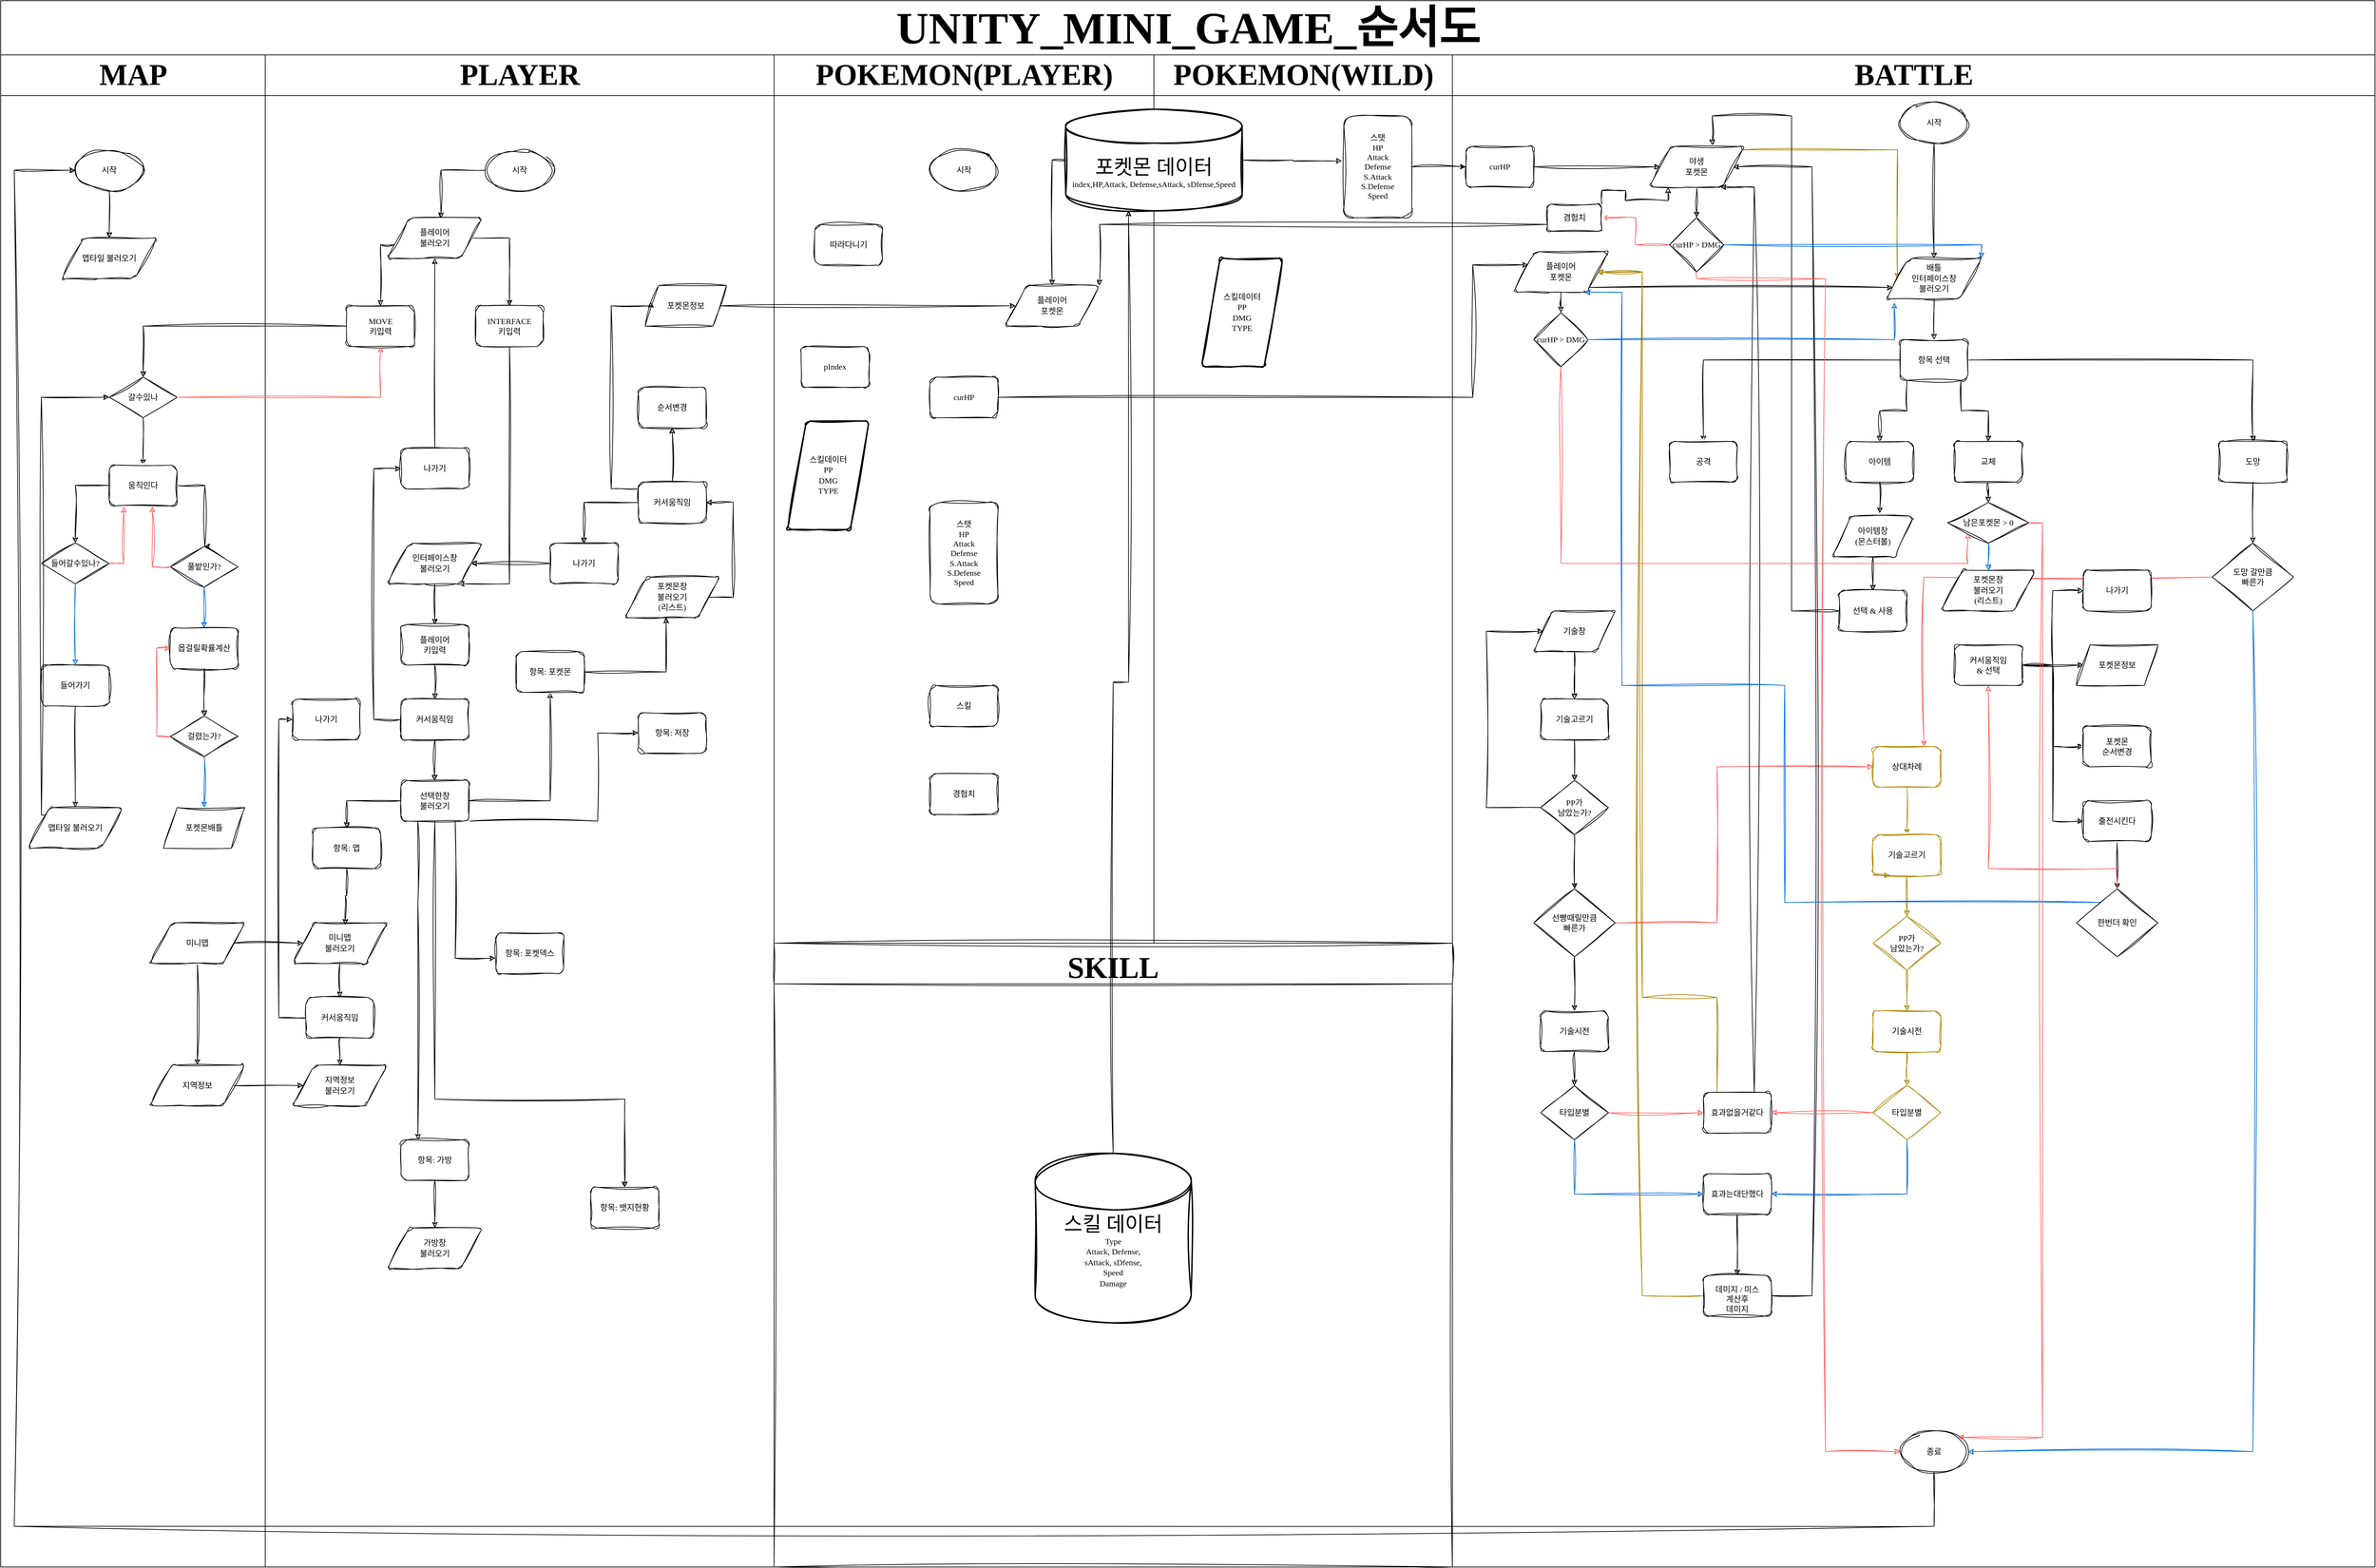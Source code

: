 <mxfile version="24.7.16">
  <diagram name="Page-1" id="74e2e168-ea6b-b213-b513-2b3c1d86103e">
    <mxGraphModel dx="8485" dy="3643" grid="1" gridSize="10" guides="1" tooltips="1" connect="1" arrows="1" fold="1" page="1" pageScale="1" pageWidth="1100" pageHeight="850" background="none" math="0" shadow="0">
      <root>
        <mxCell id="0" />
        <mxCell id="1" parent="0" />
        <mxCell id="77e6c97f196da883-1" value="&lt;font style=&quot;font-size: 66px;&quot;&gt;UNITY_MINI_GAME_순서도&lt;/font&gt;" style="swimlane;html=1;childLayout=stackLayout;startSize=80;rounded=0;shadow=0;labelBackgroundColor=none;strokeWidth=1;fontFamily=d2coding;fontSize=8;align=center;fillColor=default;" parent="1" vertex="1">
          <mxGeometry x="-340" y="-130" width="3500" height="2310" as="geometry" />
        </mxCell>
        <mxCell id="77e6c97f196da883-2" value="&lt;font style=&quot;font-size: 44px;&quot;&gt;MAP&lt;/font&gt;" style="swimlane;html=1;startSize=60;fontFamily=d2coding;" parent="77e6c97f196da883-1" vertex="1">
          <mxGeometry y="80" width="390" height="2230" as="geometry" />
        </mxCell>
        <mxCell id="EqBQepztjrXs0x6iY2Cr-128" style="edgeStyle=orthogonalEdgeStyle;rounded=0;sketch=1;hachureGap=4;jiggle=2;curveFitting=1;orthogonalLoop=1;jettySize=auto;html=1;entryX=0.5;entryY=0;entryDx=0;entryDy=0;fontFamily=Architects Daughter;fontSource=https%3A%2F%2Ffonts.googleapis.com%2Fcss%3Ffamily%3DArchitects%2BDaughter;" edge="1" parent="77e6c97f196da883-2" source="EqBQepztjrXs0x6iY2Cr-9" target="EqBQepztjrXs0x6iY2Cr-23">
          <mxGeometry relative="1" as="geometry" />
        </mxCell>
        <mxCell id="EqBQepztjrXs0x6iY2Cr-9" value="&lt;span style=&quot;font-size: 12px;&quot;&gt;들어가기&lt;/span&gt;" style="rounded=1;whiteSpace=wrap;html=1;shadow=0;labelBackgroundColor=none;strokeWidth=1;fontFamily=d2coding;fontSize=8;align=center;sketch=1;curveFitting=1;jiggle=2;" vertex="1" parent="77e6c97f196da883-2">
          <mxGeometry x="60" y="900" width="100" height="60" as="geometry" />
        </mxCell>
        <mxCell id="EqBQepztjrXs0x6iY2Cr-2" value="&lt;font style=&quot;font-size: 12px;&quot;&gt;시작&lt;/font&gt;" style="strokeWidth=1;html=1;shape=mxgraph.flowchart.start_1;whiteSpace=wrap;sketch=1;hachureGap=4;jiggle=2;curveFitting=1;fontFamily=d2coding;" vertex="1" parent="77e6c97f196da883-2">
          <mxGeometry x="110" y="140" width="100" height="60" as="geometry" />
        </mxCell>
        <mxCell id="EqBQepztjrXs0x6iY2Cr-11" style="edgeStyle=orthogonalEdgeStyle;rounded=0;sketch=1;hachureGap=4;jiggle=2;curveFitting=1;orthogonalLoop=1;jettySize=auto;html=1;entryX=0.5;entryY=0;entryDx=0;entryDy=0;fontFamily=Architects Daughter;fontSource=https%3A%2F%2Ffonts.googleapis.com%2Fcss%3Ffamily%3DArchitects%2BDaughter;" edge="1" parent="77e6c97f196da883-2" source="EqBQepztjrXs0x6iY2Cr-2" target="EqBQepztjrXs0x6iY2Cr-6">
          <mxGeometry relative="1" as="geometry" />
        </mxCell>
        <mxCell id="EqBQepztjrXs0x6iY2Cr-6" value="&lt;font face=&quot;d2coding&quot;&gt;맵타일 불러오기&lt;/font&gt;" style="shape=parallelogram;html=1;strokeWidth=1;perimeter=parallelogramPerimeter;whiteSpace=wrap;rounded=1;arcSize=12;size=0.23;hachureGap=4;fontFamily=Architects Daughter;fontSource=https%3A%2F%2Ffonts.googleapis.com%2Fcss%3Ffamily%3DArchitects%2BDaughter;fontStyle=0;strokeColor=default;sketch=1;curveFitting=1;jiggle=2;" vertex="1" parent="77e6c97f196da883-2">
          <mxGeometry x="90" y="270" width="140" height="60" as="geometry" />
        </mxCell>
        <mxCell id="EqBQepztjrXs0x6iY2Cr-23" value="&lt;font face=&quot;d2coding&quot;&gt;맵타일 불러오기&lt;/font&gt;" style="shape=parallelogram;html=1;strokeWidth=1;perimeter=parallelogramPerimeter;whiteSpace=wrap;rounded=1;arcSize=12;size=0.23;hachureGap=4;fontFamily=Architects Daughter;fontSource=https%3A%2F%2Ffonts.googleapis.com%2Fcss%3Ffamily%3DArchitects%2BDaughter;fontStyle=0;strokeColor=default;sketch=1;curveFitting=1;jiggle=2;" vertex="1" parent="77e6c97f196da883-2">
          <mxGeometry x="40" y="1110" width="140" height="60" as="geometry" />
        </mxCell>
        <mxCell id="EqBQepztjrXs0x6iY2Cr-127" style="edgeStyle=orthogonalEdgeStyle;rounded=0;sketch=1;hachureGap=4;jiggle=2;curveFitting=1;orthogonalLoop=1;jettySize=auto;html=1;entryX=0.5;entryY=0;entryDx=0;entryDy=0;fontFamily=Architects Daughter;fontSource=https%3A%2F%2Ffonts.googleapis.com%2Fcss%3Ffamily%3DArchitects%2BDaughter;strokeColor=#006CE0;" edge="1" parent="77e6c97f196da883-2" source="EqBQepztjrXs0x6iY2Cr-10" target="EqBQepztjrXs0x6iY2Cr-9">
          <mxGeometry relative="1" as="geometry" />
        </mxCell>
        <mxCell id="EqBQepztjrXs0x6iY2Cr-10" value="&lt;font style=&quot;font-size: 12px;&quot;&gt;들어갈수있나?&lt;/font&gt;" style="rhombus;whiteSpace=wrap;html=1;rounded=0;shadow=0;labelBackgroundColor=none;strokeWidth=1;fontFamily=d2coding;fontSize=8;align=center;sketch=1;curveFitting=1;jiggle=2;" vertex="1" parent="77e6c97f196da883-2">
          <mxGeometry x="60" y="720" width="100" height="60" as="geometry" />
        </mxCell>
        <mxCell id="77e6c97f196da883-3" value="&lt;font style=&quot;font-size: 44px;&quot;&gt;PLAYER&lt;/font&gt;" style="swimlane;html=1;startSize=60;fontFamily=d2coding;" parent="1" vertex="1">
          <mxGeometry x="50" y="-50" width="750" height="2230" as="geometry" />
        </mxCell>
        <mxCell id="EqBQepztjrXs0x6iY2Cr-15" style="edgeStyle=orthogonalEdgeStyle;rounded=0;sketch=1;hachureGap=4;jiggle=2;curveFitting=1;orthogonalLoop=1;jettySize=auto;html=1;entryX=0.5;entryY=0;entryDx=0;entryDy=0;fontFamily=Architects Daughter;fontSource=https%3A%2F%2Ffonts.googleapis.com%2Fcss%3Ffamily%3DArchitects%2BDaughter;" edge="1" parent="77e6c97f196da883-3" source="EqBQepztjrXs0x6iY2Cr-3" target="EqBQepztjrXs0x6iY2Cr-4">
          <mxGeometry relative="1" as="geometry" />
        </mxCell>
        <mxCell id="EqBQepztjrXs0x6iY2Cr-3" value="&lt;font style=&quot;font-size: 12px;&quot;&gt;갈수있나&lt;/font&gt;" style="rhombus;whiteSpace=wrap;html=1;rounded=0;shadow=0;labelBackgroundColor=none;strokeWidth=1;fontFamily=d2coding;fontSize=8;align=center;sketch=1;curveFitting=1;jiggle=2;" vertex="1" parent="77e6c97f196da883-3">
          <mxGeometry x="-230" y="475" width="100" height="60" as="geometry" />
        </mxCell>
        <mxCell id="EqBQepztjrXs0x6iY2Cr-25" style="edgeStyle=orthogonalEdgeStyle;rounded=0;sketch=1;hachureGap=4;jiggle=2;curveFitting=1;orthogonalLoop=1;jettySize=auto;html=1;fontFamily=Architects Daughter;fontSource=https%3A%2F%2Ffonts.googleapis.com%2Fcss%3Ffamily%3DArchitects%2BDaughter;entryX=0.5;entryY=0;entryDx=0;entryDy=0;" edge="1" parent="77e6c97f196da883-3" source="EqBQepztjrXs0x6iY2Cr-4" target="EqBQepztjrXs0x6iY2Cr-5">
          <mxGeometry relative="1" as="geometry">
            <mxPoint x="-90" y="720" as="targetPoint" />
            <Array as="points">
              <mxPoint x="-89" y="635" />
            </Array>
          </mxGeometry>
        </mxCell>
        <mxCell id="EqBQepztjrXs0x6iY2Cr-4" value="&lt;font style=&quot;font-size: 12px;&quot;&gt;움직인다&lt;/font&gt;" style="rounded=1;whiteSpace=wrap;html=1;shadow=0;labelBackgroundColor=none;strokeWidth=1;fontFamily=d2coding;fontSize=8;align=center;sketch=1;curveFitting=1;jiggle=2;" vertex="1" parent="77e6c97f196da883-3">
          <mxGeometry x="-230" y="605" width="100" height="60" as="geometry" />
        </mxCell>
        <mxCell id="EqBQepztjrXs0x6iY2Cr-19" style="edgeStyle=orthogonalEdgeStyle;rounded=0;sketch=1;hachureGap=4;jiggle=2;curveFitting=1;orthogonalLoop=1;jettySize=auto;html=1;entryX=0.5;entryY=0;entryDx=0;entryDy=0;fontFamily=Architects Daughter;fontSource=https%3A%2F%2Ffonts.googleapis.com%2Fcss%3Ffamily%3DArchitects%2BDaughter;strokeColor=#006CE0;" edge="1" parent="77e6c97f196da883-3" source="EqBQepztjrXs0x6iY2Cr-5" target="EqBQepztjrXs0x6iY2Cr-7">
          <mxGeometry relative="1" as="geometry" />
        </mxCell>
        <mxCell id="EqBQepztjrXs0x6iY2Cr-5" value="&lt;font style=&quot;font-size: 12px;&quot;&gt;풀밭인가?&lt;/font&gt;" style="rhombus;whiteSpace=wrap;html=1;rounded=0;shadow=0;labelBackgroundColor=none;strokeWidth=1;fontFamily=d2coding;fontSize=8;align=center;sketch=1;curveFitting=1;jiggle=2;" vertex="1" parent="77e6c97f196da883-3">
          <mxGeometry x="-140" y="725" width="100" height="60" as="geometry" />
        </mxCell>
        <mxCell id="EqBQepztjrXs0x6iY2Cr-22" style="edgeStyle=orthogonalEdgeStyle;rounded=0;sketch=1;hachureGap=4;jiggle=2;curveFitting=1;orthogonalLoop=1;jettySize=auto;html=1;entryX=0.5;entryY=0;entryDx=0;entryDy=0;fontFamily=Architects Daughter;fontSource=https%3A%2F%2Ffonts.googleapis.com%2Fcss%3Ffamily%3DArchitects%2BDaughter;" edge="1" parent="77e6c97f196da883-3" source="EqBQepztjrXs0x6iY2Cr-7" target="EqBQepztjrXs0x6iY2Cr-8">
          <mxGeometry relative="1" as="geometry" />
        </mxCell>
        <mxCell id="EqBQepztjrXs0x6iY2Cr-7" value="&lt;font style=&quot;font-size: 12px;&quot;&gt;몹걸릴확률계산&lt;/font&gt;" style="rounded=1;whiteSpace=wrap;html=1;shadow=0;labelBackgroundColor=none;strokeWidth=1;fontFamily=d2coding;fontSize=8;align=center;sketch=1;curveFitting=1;jiggle=2;" vertex="1" parent="77e6c97f196da883-3">
          <mxGeometry x="-140" y="845" width="100" height="60" as="geometry" />
        </mxCell>
        <mxCell id="EqBQepztjrXs0x6iY2Cr-29" style="edgeStyle=orthogonalEdgeStyle;rounded=0;sketch=1;hachureGap=4;jiggle=2;curveFitting=1;orthogonalLoop=1;jettySize=auto;html=1;fontFamily=Architects Daughter;fontSource=https%3A%2F%2Ffonts.googleapis.com%2Fcss%3Ffamily%3DArchitects%2BDaughter;strokeColor=#006CE0;" edge="1" parent="77e6c97f196da883-3" source="EqBQepztjrXs0x6iY2Cr-8" target="EqBQepztjrXs0x6iY2Cr-28">
          <mxGeometry relative="1" as="geometry" />
        </mxCell>
        <mxCell id="EqBQepztjrXs0x6iY2Cr-149" style="edgeStyle=orthogonalEdgeStyle;rounded=0;sketch=1;hachureGap=4;jiggle=2;curveFitting=1;orthogonalLoop=1;jettySize=auto;html=1;entryX=0;entryY=0.5;entryDx=0;entryDy=0;fontFamily=Architects Daughter;fontSource=https%3A%2F%2Ffonts.googleapis.com%2Fcss%3Ffamily%3DArchitects%2BDaughter;strokeColor=#FF6666;" edge="1" parent="77e6c97f196da883-3" source="EqBQepztjrXs0x6iY2Cr-8" target="EqBQepztjrXs0x6iY2Cr-7">
          <mxGeometry relative="1" as="geometry">
            <Array as="points">
              <mxPoint x="-160" y="1005" />
              <mxPoint x="-160" y="875" />
            </Array>
          </mxGeometry>
        </mxCell>
        <mxCell id="EqBQepztjrXs0x6iY2Cr-8" value="&lt;font style=&quot;font-size: 12px;&quot;&gt;걸렸는가?&lt;/font&gt;" style="rhombus;whiteSpace=wrap;html=1;rounded=0;shadow=0;labelBackgroundColor=none;strokeWidth=1;fontFamily=d2coding;fontSize=8;align=center;sketch=1;curveFitting=1;jiggle=2;" vertex="1" parent="77e6c97f196da883-3">
          <mxGeometry x="-140" y="975" width="100" height="60" as="geometry" />
        </mxCell>
        <mxCell id="EqBQepztjrXs0x6iY2Cr-28" value="&lt;font face=&quot;d2coding&quot;&gt;포켓몬배틀&lt;/font&gt;" style="shape=parallelogram;perimeter=parallelogramPerimeter;whiteSpace=wrap;html=1;fixedSize=1;sketch=1;hachureGap=4;jiggle=2;curveFitting=1;fontFamily=Architects Daughter;fontSource=https%3A%2F%2Ffonts.googleapis.com%2Fcss%3Ffamily%3DArchitects%2BDaughter;" vertex="1" parent="77e6c97f196da883-3">
          <mxGeometry x="-150" y="1110" width="120" height="60" as="geometry" />
        </mxCell>
        <mxCell id="EqBQepztjrXs0x6iY2Cr-113" style="edgeStyle=orthogonalEdgeStyle;rounded=0;sketch=1;hachureGap=4;jiggle=2;curveFitting=1;orthogonalLoop=1;jettySize=auto;html=1;entryX=0.5;entryY=0;entryDx=0;entryDy=0;fontFamily=Architects Daughter;fontSource=https%3A%2F%2Ffonts.googleapis.com%2Fcss%3Ffamily%3DArchitects%2BDaughter;" edge="1" parent="77e6c97f196da883-3" source="EqBQepztjrXs0x6iY2Cr-56" target="EqBQepztjrXs0x6iY2Cr-110">
          <mxGeometry relative="1" as="geometry" />
        </mxCell>
        <mxCell id="EqBQepztjrXs0x6iY2Cr-56" value="&lt;font face=&quot;d2coding&quot;&gt;미니맵&lt;/font&gt;" style="shape=parallelogram;html=1;strokeWidth=1;perimeter=parallelogramPerimeter;whiteSpace=wrap;rounded=1;arcSize=12;size=0.23;hachureGap=4;fontFamily=Architects Daughter;fontSource=https%3A%2F%2Ffonts.googleapis.com%2Fcss%3Ffamily%3DArchitects%2BDaughter;fontStyle=0;strokeColor=default;sketch=1;curveFitting=1;jiggle=2;" vertex="1" parent="77e6c97f196da883-3">
          <mxGeometry x="-170" y="1280" width="140" height="60" as="geometry" />
        </mxCell>
        <mxCell id="EqBQepztjrXs0x6iY2Cr-110" value="&lt;font face=&quot;d2coding&quot;&gt;지역정보&lt;/font&gt;" style="shape=parallelogram;html=1;strokeWidth=1;perimeter=parallelogramPerimeter;whiteSpace=wrap;rounded=1;arcSize=12;size=0.23;hachureGap=4;fontFamily=Architects Daughter;fontSource=https%3A%2F%2Ffonts.googleapis.com%2Fcss%3Ffamily%3DArchitects%2BDaughter;fontStyle=0;strokeColor=default;sketch=1;curveFitting=1;jiggle=2;" vertex="1" parent="77e6c97f196da883-3">
          <mxGeometry x="-170" y="1490" width="140" height="60" as="geometry" />
        </mxCell>
        <mxCell id="EqBQepztjrXs0x6iY2Cr-38" style="edgeStyle=orthogonalEdgeStyle;rounded=0;sketch=1;hachureGap=4;jiggle=2;curveFitting=1;orthogonalLoop=1;jettySize=auto;html=1;entryX=0.5;entryY=0;entryDx=0;entryDy=0;fontFamily=Architects Daughter;fontSource=https%3A%2F%2Ffonts.googleapis.com%2Fcss%3Ffamily%3DArchitects%2BDaughter;" edge="1" parent="77e6c97f196da883-3" source="EqBQepztjrXs0x6iY2Cr-31" target="EqBQepztjrXs0x6iY2Cr-32">
          <mxGeometry relative="1" as="geometry">
            <Array as="points">
              <mxPoint x="170" y="280" />
            </Array>
          </mxGeometry>
        </mxCell>
        <mxCell id="EqBQepztjrXs0x6iY2Cr-91" style="edgeStyle=orthogonalEdgeStyle;rounded=0;sketch=1;hachureGap=4;jiggle=2;curveFitting=1;orthogonalLoop=1;jettySize=auto;html=1;entryX=0.5;entryY=0;entryDx=0;entryDy=0;fontFamily=Architects Daughter;fontSource=https%3A%2F%2Ffonts.googleapis.com%2Fcss%3Ffamily%3DArchitects%2BDaughter;" edge="1" parent="77e6c97f196da883-3" source="EqBQepztjrXs0x6iY2Cr-31" target="EqBQepztjrXs0x6iY2Cr-36">
          <mxGeometry relative="1" as="geometry">
            <Array as="points">
              <mxPoint x="360" y="270" />
            </Array>
          </mxGeometry>
        </mxCell>
        <mxCell id="EqBQepztjrXs0x6iY2Cr-31" value="&lt;font face=&quot;d2coding&quot;&gt;플레이어&lt;/font&gt;&lt;div&gt;&lt;font face=&quot;d2coding&quot;&gt;불러오기&lt;/font&gt;&lt;/div&gt;" style="shape=parallelogram;html=1;strokeWidth=1;perimeter=parallelogramPerimeter;whiteSpace=wrap;rounded=1;arcSize=12;size=0.23;hachureGap=4;fontFamily=Architects Daughter;fontSource=https%3A%2F%2Ffonts.googleapis.com%2Fcss%3Ffamily%3DArchitects%2BDaughter;fontStyle=0;strokeColor=default;sketch=1;curveFitting=1;jiggle=2;" vertex="1" parent="77e6c97f196da883-3">
          <mxGeometry x="180" y="240" width="140" height="60" as="geometry" />
        </mxCell>
        <mxCell id="EqBQepztjrXs0x6iY2Cr-32" value="&lt;font style=&quot;font-size: 12px;&quot;&gt;MOVE&lt;/font&gt;&lt;div&gt;&lt;font style=&quot;font-size: 12px;&quot;&gt;키입력&lt;/font&gt;&lt;/div&gt;" style="rounded=1;whiteSpace=wrap;html=1;shadow=0;labelBackgroundColor=none;strokeWidth=1;fontFamily=d2coding;fontSize=8;align=center;sketch=1;curveFitting=1;jiggle=2;" vertex="1" parent="77e6c97f196da883-3">
          <mxGeometry x="120" y="370" width="100" height="60" as="geometry" />
        </mxCell>
        <mxCell id="EqBQepztjrXs0x6iY2Cr-92" style="edgeStyle=orthogonalEdgeStyle;rounded=0;sketch=1;hachureGap=4;jiggle=2;curveFitting=1;orthogonalLoop=1;jettySize=auto;html=1;entryX=0.75;entryY=1;entryDx=0;entryDy=0;fontFamily=Architects Daughter;fontSource=https%3A%2F%2Ffonts.googleapis.com%2Fcss%3Ffamily%3DArchitects%2BDaughter;" edge="1" parent="77e6c97f196da883-3" source="EqBQepztjrXs0x6iY2Cr-36" target="EqBQepztjrXs0x6iY2Cr-40">
          <mxGeometry relative="1" as="geometry">
            <Array as="points">
              <mxPoint x="360" y="780" />
            </Array>
          </mxGeometry>
        </mxCell>
        <mxCell id="EqBQepztjrXs0x6iY2Cr-36" value="&lt;span style=&quot;font-size: 12px;&quot;&gt;INTERFACE&lt;/span&gt;&lt;br&gt;&lt;div&gt;&lt;font style=&quot;font-size: 12px;&quot;&gt;키입력&lt;/font&gt;&lt;/div&gt;" style="rounded=1;whiteSpace=wrap;html=1;shadow=0;labelBackgroundColor=none;strokeWidth=1;fontFamily=d2coding;fontSize=8;align=center;sketch=1;curveFitting=1;jiggle=2;" vertex="1" parent="77e6c97f196da883-3">
          <mxGeometry x="310" y="370" width="100" height="60" as="geometry" />
        </mxCell>
        <mxCell id="EqBQepztjrXs0x6iY2Cr-45" style="edgeStyle=orthogonalEdgeStyle;rounded=0;sketch=1;hachureGap=4;jiggle=2;curveFitting=1;orthogonalLoop=1;jettySize=auto;html=1;fontFamily=Architects Daughter;fontSource=https%3A%2F%2Ffonts.googleapis.com%2Fcss%3Ffamily%3DArchitects%2BDaughter;" edge="1" parent="77e6c97f196da883-3" source="EqBQepztjrXs0x6iY2Cr-40" target="EqBQepztjrXs0x6iY2Cr-41">
          <mxGeometry relative="1" as="geometry" />
        </mxCell>
        <mxCell id="EqBQepztjrXs0x6iY2Cr-40" value="&lt;font face=&quot;d2coding&quot;&gt;인터페이스창&lt;/font&gt;&lt;div&gt;&lt;font face=&quot;d2coding&quot;&gt;불러오기&lt;/font&gt;&lt;/div&gt;" style="shape=parallelogram;html=1;strokeWidth=1;perimeter=parallelogramPerimeter;whiteSpace=wrap;rounded=1;arcSize=12;size=0.23;hachureGap=4;fontFamily=Architects Daughter;fontSource=https%3A%2F%2Ffonts.googleapis.com%2Fcss%3Ffamily%3DArchitects%2BDaughter;fontStyle=0;strokeColor=default;sketch=1;curveFitting=1;jiggle=2;" vertex="1" parent="77e6c97f196da883-3">
          <mxGeometry x="180" y="720" width="140" height="60" as="geometry" />
        </mxCell>
        <mxCell id="EqBQepztjrXs0x6iY2Cr-46" style="edgeStyle=orthogonalEdgeStyle;rounded=0;sketch=1;hachureGap=4;jiggle=2;curveFitting=1;orthogonalLoop=1;jettySize=auto;html=1;entryX=0.5;entryY=0;entryDx=0;entryDy=0;fontFamily=Architects Daughter;fontSource=https%3A%2F%2Ffonts.googleapis.com%2Fcss%3Ffamily%3DArchitects%2BDaughter;" edge="1" parent="77e6c97f196da883-3" source="EqBQepztjrXs0x6iY2Cr-41" target="EqBQepztjrXs0x6iY2Cr-42">
          <mxGeometry relative="1" as="geometry" />
        </mxCell>
        <mxCell id="EqBQepztjrXs0x6iY2Cr-41" value="&lt;span style=&quot;font-size: 12px;&quot;&gt;플레이어&lt;/span&gt;&lt;br&gt;&lt;div&gt;&lt;font style=&quot;font-size: 12px;&quot;&gt;키입력&lt;/font&gt;&lt;/div&gt;" style="rounded=1;whiteSpace=wrap;html=1;shadow=0;labelBackgroundColor=none;strokeWidth=1;fontFamily=d2coding;fontSize=8;align=center;sketch=1;curveFitting=1;jiggle=2;" vertex="1" parent="77e6c97f196da883-3">
          <mxGeometry x="200" y="840" width="100" height="60" as="geometry" />
        </mxCell>
        <mxCell id="EqBQepztjrXs0x6iY2Cr-49" style="edgeStyle=orthogonalEdgeStyle;rounded=0;sketch=1;hachureGap=4;jiggle=2;curveFitting=1;orthogonalLoop=1;jettySize=auto;html=1;entryX=0.5;entryY=0;entryDx=0;entryDy=0;fontFamily=Architects Daughter;fontSource=https%3A%2F%2Ffonts.googleapis.com%2Fcss%3Ffamily%3DArchitects%2BDaughter;" edge="1" parent="77e6c97f196da883-3" source="EqBQepztjrXs0x6iY2Cr-42" target="EqBQepztjrXs0x6iY2Cr-48">
          <mxGeometry relative="1" as="geometry" />
        </mxCell>
        <mxCell id="EqBQepztjrXs0x6iY2Cr-101" style="edgeStyle=orthogonalEdgeStyle;rounded=0;sketch=1;hachureGap=4;jiggle=2;curveFitting=1;orthogonalLoop=1;jettySize=auto;html=1;entryX=0;entryY=0.5;entryDx=0;entryDy=0;fontFamily=Architects Daughter;fontSource=https%3A%2F%2Ffonts.googleapis.com%2Fcss%3Ffamily%3DArchitects%2BDaughter;" edge="1" parent="77e6c97f196da883-3" source="EqBQepztjrXs0x6iY2Cr-42" target="EqBQepztjrXs0x6iY2Cr-62">
          <mxGeometry relative="1" as="geometry">
            <Array as="points">
              <mxPoint x="160" y="980" />
              <mxPoint x="160" y="610" />
            </Array>
          </mxGeometry>
        </mxCell>
        <mxCell id="EqBQepztjrXs0x6iY2Cr-42" value="&lt;span style=&quot;font-size: 12px;&quot;&gt;커서움직임&lt;/span&gt;" style="rounded=1;whiteSpace=wrap;html=1;shadow=0;labelBackgroundColor=none;strokeWidth=1;fontFamily=d2coding;fontSize=8;align=center;sketch=1;curveFitting=1;jiggle=2;" vertex="1" parent="77e6c97f196da883-3">
          <mxGeometry x="200" y="950" width="100" height="60" as="geometry" />
        </mxCell>
        <mxCell id="EqBQepztjrXs0x6iY2Cr-68" style="edgeStyle=orthogonalEdgeStyle;rounded=0;sketch=1;hachureGap=4;jiggle=2;curveFitting=1;orthogonalLoop=1;jettySize=auto;html=1;entryX=0.5;entryY=0;entryDx=0;entryDy=0;fontFamily=Architects Daughter;fontSource=https%3A%2F%2Ffonts.googleapis.com%2Fcss%3Ffamily%3DArchitects%2BDaughter;" edge="1" parent="77e6c97f196da883-3" source="EqBQepztjrXs0x6iY2Cr-48" target="EqBQepztjrXs0x6iY2Cr-65">
          <mxGeometry relative="1" as="geometry" />
        </mxCell>
        <mxCell id="EqBQepztjrXs0x6iY2Cr-72" style="edgeStyle=orthogonalEdgeStyle;rounded=0;sketch=1;hachureGap=4;jiggle=2;curveFitting=1;orthogonalLoop=1;jettySize=auto;html=1;entryX=0;entryY=0.5;entryDx=0;entryDy=0;fontFamily=Architects Daughter;fontSource=https%3A%2F%2Ffonts.googleapis.com%2Fcss%3Ffamily%3DArchitects%2BDaughter;" edge="1" parent="77e6c97f196da883-3" source="EqBQepztjrXs0x6iY2Cr-48" target="EqBQepztjrXs0x6iY2Cr-61">
          <mxGeometry relative="1" as="geometry">
            <Array as="points">
              <mxPoint x="490" y="1130" />
              <mxPoint x="490" y="1000" />
            </Array>
          </mxGeometry>
        </mxCell>
        <mxCell id="EqBQepztjrXs0x6iY2Cr-76" style="edgeStyle=orthogonalEdgeStyle;rounded=0;sketch=1;hachureGap=4;jiggle=2;curveFitting=1;orthogonalLoop=1;jettySize=auto;html=1;entryX=0.25;entryY=0;entryDx=0;entryDy=0;fontFamily=Architects Daughter;fontSource=https%3A%2F%2Ffonts.googleapis.com%2Fcss%3Ffamily%3DArchitects%2BDaughter;" edge="1" parent="77e6c97f196da883-3" source="EqBQepztjrXs0x6iY2Cr-48" target="EqBQepztjrXs0x6iY2Cr-67">
          <mxGeometry relative="1" as="geometry">
            <Array as="points">
              <mxPoint x="225" y="1250" />
              <mxPoint x="225" y="1250" />
            </Array>
          </mxGeometry>
        </mxCell>
        <mxCell id="EqBQepztjrXs0x6iY2Cr-79" style="edgeStyle=orthogonalEdgeStyle;rounded=0;sketch=1;hachureGap=4;jiggle=2;curveFitting=1;orthogonalLoop=1;jettySize=auto;html=1;entryX=0.5;entryY=0;entryDx=0;entryDy=0;fontFamily=Architects Daughter;fontSource=https%3A%2F%2Ffonts.googleapis.com%2Fcss%3Ffamily%3DArchitects%2BDaughter;" edge="1" parent="77e6c97f196da883-3" source="EqBQepztjrXs0x6iY2Cr-48" target="EqBQepztjrXs0x6iY2Cr-78">
          <mxGeometry relative="1" as="geometry">
            <Array as="points">
              <mxPoint x="250" y="1540" />
              <mxPoint x="530" y="1540" />
            </Array>
          </mxGeometry>
        </mxCell>
        <mxCell id="EqBQepztjrXs0x6iY2Cr-102" style="edgeStyle=orthogonalEdgeStyle;rounded=0;sketch=1;hachureGap=4;jiggle=2;curveFitting=1;orthogonalLoop=1;jettySize=auto;html=1;entryX=0.5;entryY=1;entryDx=0;entryDy=0;fontFamily=Architects Daughter;fontSource=https%3A%2F%2Ffonts.googleapis.com%2Fcss%3Ffamily%3DArchitects%2BDaughter;" edge="1" parent="77e6c97f196da883-3" source="EqBQepztjrXs0x6iY2Cr-48" target="EqBQepztjrXs0x6iY2Cr-66">
          <mxGeometry relative="1" as="geometry" />
        </mxCell>
        <mxCell id="EqBQepztjrXs0x6iY2Cr-48" value="&lt;span style=&quot;font-size: 12px;&quot;&gt;선택한창&lt;/span&gt;&lt;div&gt;&lt;span style=&quot;font-size: 12px;&quot;&gt;불러오기&lt;/span&gt;&lt;/div&gt;" style="rounded=1;whiteSpace=wrap;html=1;shadow=0;labelBackgroundColor=none;strokeWidth=1;fontFamily=d2coding;fontSize=8;align=center;sketch=1;curveFitting=1;jiggle=2;" vertex="1" parent="77e6c97f196da883-3">
          <mxGeometry x="200" y="1070" width="100" height="60" as="geometry" />
        </mxCell>
        <mxCell id="EqBQepztjrXs0x6iY2Cr-89" style="edgeStyle=orthogonalEdgeStyle;rounded=0;sketch=1;hachureGap=4;jiggle=2;curveFitting=1;orthogonalLoop=1;jettySize=auto;html=1;entryX=1;entryY=0.5;entryDx=0;entryDy=0;fontFamily=Architects Daughter;fontSource=https%3A%2F%2Ffonts.googleapis.com%2Fcss%3Ffamily%3DArchitects%2BDaughter;" edge="1" parent="77e6c97f196da883-3" source="EqBQepztjrXs0x6iY2Cr-50" target="EqBQepztjrXs0x6iY2Cr-51">
          <mxGeometry relative="1" as="geometry">
            <Array as="points">
              <mxPoint x="690" y="800" />
              <mxPoint x="690" y="660" />
            </Array>
          </mxGeometry>
        </mxCell>
        <mxCell id="EqBQepztjrXs0x6iY2Cr-50" value="&lt;font face=&quot;d2coding&quot;&gt;포켓몬창&lt;/font&gt;&lt;div&gt;&lt;font face=&quot;d2coding&quot;&gt;불러오기&lt;/font&gt;&lt;/div&gt;&lt;div&gt;&lt;font face=&quot;d2coding&quot;&gt;(리스트)&lt;/font&gt;&lt;/div&gt;" style="shape=parallelogram;html=1;strokeWidth=1;perimeter=parallelogramPerimeter;whiteSpace=wrap;rounded=1;arcSize=12;size=0.23;hachureGap=4;fontFamily=Architects Daughter;fontSource=https%3A%2F%2Ffonts.googleapis.com%2Fcss%3Ffamily%3DArchitects%2BDaughter;fontStyle=0;strokeColor=default;sketch=1;curveFitting=1;jiggle=2;" vertex="1" parent="77e6c97f196da883-3">
          <mxGeometry x="530" y="770" width="140" height="60" as="geometry" />
        </mxCell>
        <mxCell id="EqBQepztjrXs0x6iY2Cr-88" style="edgeStyle=orthogonalEdgeStyle;rounded=0;sketch=1;hachureGap=4;jiggle=2;curveFitting=1;orthogonalLoop=1;jettySize=auto;html=1;exitX=0.5;exitY=0;exitDx=0;exitDy=0;entryX=0.5;entryY=1;entryDx=0;entryDy=0;fontFamily=Architects Daughter;fontSource=https%3A%2F%2Ffonts.googleapis.com%2Fcss%3Ffamily%3DArchitects%2BDaughter;" edge="1" parent="77e6c97f196da883-3" source="EqBQepztjrXs0x6iY2Cr-51" target="EqBQepztjrXs0x6iY2Cr-53">
          <mxGeometry relative="1" as="geometry" />
        </mxCell>
        <mxCell id="EqBQepztjrXs0x6iY2Cr-94" style="edgeStyle=orthogonalEdgeStyle;rounded=0;sketch=1;hachureGap=4;jiggle=2;curveFitting=1;orthogonalLoop=1;jettySize=auto;html=1;entryX=0.5;entryY=0;entryDx=0;entryDy=0;fontFamily=Architects Daughter;fontSource=https%3A%2F%2Ffonts.googleapis.com%2Fcss%3Ffamily%3DArchitects%2BDaughter;" edge="1" parent="77e6c97f196da883-3" source="EqBQepztjrXs0x6iY2Cr-51" target="EqBQepztjrXs0x6iY2Cr-59">
          <mxGeometry relative="1" as="geometry" />
        </mxCell>
        <mxCell id="EqBQepztjrXs0x6iY2Cr-51" value="&lt;span style=&quot;font-size: 12px;&quot;&gt;커서움직임&lt;/span&gt;" style="rounded=1;whiteSpace=wrap;html=1;shadow=0;labelBackgroundColor=none;strokeWidth=1;fontFamily=d2coding;fontSize=8;align=center;sketch=1;curveFitting=1;jiggle=2;" vertex="1" parent="77e6c97f196da883-3">
          <mxGeometry x="550" y="630" width="100" height="60" as="geometry" />
        </mxCell>
        <mxCell id="EqBQepztjrXs0x6iY2Cr-52" value="&lt;font face=&quot;d2coding&quot;&gt;포켓몬정보&lt;/font&gt;" style="shape=parallelogram;perimeter=parallelogramPerimeter;whiteSpace=wrap;html=1;fixedSize=1;sketch=1;hachureGap=4;jiggle=2;curveFitting=1;fontFamily=Architects Daughter;fontSource=https%3A%2F%2Ffonts.googleapis.com%2Fcss%3Ffamily%3DArchitects%2BDaughter;" vertex="1" parent="77e6c97f196da883-3">
          <mxGeometry x="560" y="340" width="120" height="60" as="geometry" />
        </mxCell>
        <mxCell id="EqBQepztjrXs0x6iY2Cr-53" value="&lt;span style=&quot;font-size: 12px;&quot;&gt;순서변경&lt;/span&gt;" style="rounded=1;whiteSpace=wrap;html=1;shadow=0;labelBackgroundColor=none;strokeWidth=1;fontFamily=d2coding;fontSize=8;align=center;sketch=1;curveFitting=1;jiggle=2;" vertex="1" parent="77e6c97f196da883-3">
          <mxGeometry x="550" y="490" width="100" height="60" as="geometry" />
        </mxCell>
        <mxCell id="EqBQepztjrXs0x6iY2Cr-54" value="&lt;span style=&quot;font-size: 12px;&quot;&gt;나가기&lt;/span&gt;" style="rounded=1;whiteSpace=wrap;html=1;shadow=0;labelBackgroundColor=none;strokeWidth=1;fontFamily=d2coding;fontSize=8;align=center;sketch=1;curveFitting=1;jiggle=2;" vertex="1" parent="77e6c97f196da883-3">
          <mxGeometry x="40" y="950" width="100" height="60" as="geometry" />
        </mxCell>
        <mxCell id="EqBQepztjrXs0x6iY2Cr-107" style="edgeStyle=orthogonalEdgeStyle;rounded=0;sketch=1;hachureGap=4;jiggle=2;curveFitting=1;orthogonalLoop=1;jettySize=auto;html=1;fontFamily=Architects Daughter;fontSource=https%3A%2F%2Ffonts.googleapis.com%2Fcss%3Ffamily%3DArchitects%2BDaughter;" edge="1" parent="77e6c97f196da883-3" source="EqBQepztjrXs0x6iY2Cr-55" target="EqBQepztjrXs0x6iY2Cr-57">
          <mxGeometry relative="1" as="geometry" />
        </mxCell>
        <mxCell id="EqBQepztjrXs0x6iY2Cr-55" value="&lt;font face=&quot;d2coding&quot;&gt;미니맵&lt;/font&gt;&lt;div&gt;&lt;font face=&quot;d2coding&quot;&gt;불러오기&lt;/font&gt;&lt;/div&gt;" style="shape=parallelogram;html=1;strokeWidth=1;perimeter=parallelogramPerimeter;whiteSpace=wrap;rounded=1;arcSize=12;size=0.23;hachureGap=4;fontFamily=Architects Daughter;fontSource=https%3A%2F%2Ffonts.googleapis.com%2Fcss%3Ffamily%3DArchitects%2BDaughter;fontStyle=0;strokeColor=default;sketch=1;curveFitting=1;jiggle=2;" vertex="1" parent="77e6c97f196da883-3">
          <mxGeometry x="40" y="1280" width="140" height="60" as="geometry" />
        </mxCell>
        <mxCell id="EqBQepztjrXs0x6iY2Cr-108" style="edgeStyle=orthogonalEdgeStyle;rounded=0;sketch=1;hachureGap=4;jiggle=2;curveFitting=1;orthogonalLoop=1;jettySize=auto;html=1;fontFamily=Architects Daughter;fontSource=https%3A%2F%2Ffonts.googleapis.com%2Fcss%3Ffamily%3DArchitects%2BDaughter;" edge="1" parent="77e6c97f196da883-3" source="EqBQepztjrXs0x6iY2Cr-57" target="EqBQepztjrXs0x6iY2Cr-58">
          <mxGeometry relative="1" as="geometry" />
        </mxCell>
        <mxCell id="EqBQepztjrXs0x6iY2Cr-109" style="edgeStyle=orthogonalEdgeStyle;rounded=0;sketch=1;hachureGap=4;jiggle=2;curveFitting=1;orthogonalLoop=1;jettySize=auto;html=1;entryX=0;entryY=0.5;entryDx=0;entryDy=0;fontFamily=Architects Daughter;fontSource=https%3A%2F%2Ffonts.googleapis.com%2Fcss%3Ffamily%3DArchitects%2BDaughter;" edge="1" parent="77e6c97f196da883-3" source="EqBQepztjrXs0x6iY2Cr-57" target="EqBQepztjrXs0x6iY2Cr-54">
          <mxGeometry relative="1" as="geometry">
            <Array as="points">
              <mxPoint x="20" y="1420" />
              <mxPoint x="20" y="980" />
            </Array>
          </mxGeometry>
        </mxCell>
        <mxCell id="EqBQepztjrXs0x6iY2Cr-57" value="&lt;span style=&quot;font-size: 12px;&quot;&gt;커서움직임&lt;/span&gt;" style="rounded=1;whiteSpace=wrap;html=1;shadow=0;labelBackgroundColor=none;strokeWidth=1;fontFamily=d2coding;fontSize=8;align=center;sketch=1;curveFitting=1;jiggle=2;" vertex="1" parent="77e6c97f196da883-3">
          <mxGeometry x="60" y="1390" width="100" height="60" as="geometry" />
        </mxCell>
        <mxCell id="EqBQepztjrXs0x6iY2Cr-58" value="&lt;font face=&quot;d2coding&quot;&gt;지역정보&lt;/font&gt;&lt;div&gt;&lt;font face=&quot;d2coding&quot;&gt;불러오기&lt;/font&gt;&lt;/div&gt;" style="shape=parallelogram;html=1;strokeWidth=1;perimeter=parallelogramPerimeter;whiteSpace=wrap;rounded=1;arcSize=12;size=0.23;hachureGap=4;fontFamily=Architects Daughter;fontSource=https%3A%2F%2Ffonts.googleapis.com%2Fcss%3Ffamily%3DArchitects%2BDaughter;fontStyle=0;strokeColor=default;sketch=1;curveFitting=1;jiggle=2;" vertex="1" parent="77e6c97f196da883-3">
          <mxGeometry x="40" y="1490" width="140" height="60" as="geometry" />
        </mxCell>
        <mxCell id="EqBQepztjrXs0x6iY2Cr-93" style="edgeStyle=orthogonalEdgeStyle;rounded=0;sketch=1;hachureGap=4;jiggle=2;curveFitting=1;orthogonalLoop=1;jettySize=auto;html=1;fontFamily=Architects Daughter;fontSource=https%3A%2F%2Ffonts.googleapis.com%2Fcss%3Ffamily%3DArchitects%2BDaughter;" edge="1" parent="77e6c97f196da883-3" source="EqBQepztjrXs0x6iY2Cr-59" target="EqBQepztjrXs0x6iY2Cr-40">
          <mxGeometry relative="1" as="geometry" />
        </mxCell>
        <mxCell id="EqBQepztjrXs0x6iY2Cr-59" value="&lt;span style=&quot;font-size: 12px;&quot;&gt;나가기&lt;/span&gt;" style="rounded=1;whiteSpace=wrap;html=1;shadow=0;labelBackgroundColor=none;strokeWidth=1;fontFamily=d2coding;fontSize=8;align=center;sketch=1;curveFitting=1;jiggle=2;" vertex="1" parent="77e6c97f196da883-3">
          <mxGeometry x="420" y="720" width="100" height="60" as="geometry" />
        </mxCell>
        <mxCell id="EqBQepztjrXs0x6iY2Cr-60" value="&lt;font face=&quot;d2coding&quot;&gt;가방창&lt;/font&gt;&lt;div&gt;&lt;font face=&quot;d2coding&quot;&gt;불러오기&lt;/font&gt;&lt;/div&gt;" style="shape=parallelogram;html=1;strokeWidth=1;perimeter=parallelogramPerimeter;whiteSpace=wrap;rounded=1;arcSize=12;size=0.23;hachureGap=4;fontFamily=Architects Daughter;fontSource=https%3A%2F%2Ffonts.googleapis.com%2Fcss%3Ffamily%3DArchitects%2BDaughter;fontStyle=0;strokeColor=default;sketch=1;curveFitting=1;jiggle=2;" vertex="1" parent="77e6c97f196da883-3">
          <mxGeometry x="180" y="1730" width="140" height="60" as="geometry" />
        </mxCell>
        <mxCell id="EqBQepztjrXs0x6iY2Cr-61" value="&lt;span style=&quot;font-size: 12px;&quot;&gt;항목: 저장&lt;/span&gt;" style="rounded=1;whiteSpace=wrap;html=1;shadow=0;labelBackgroundColor=none;strokeWidth=1;fontFamily=d2coding;fontSize=8;align=center;sketch=1;curveFitting=1;jiggle=2;" vertex="1" parent="77e6c97f196da883-3">
          <mxGeometry x="550" y="970" width="100" height="60" as="geometry" />
        </mxCell>
        <mxCell id="EqBQepztjrXs0x6iY2Cr-100" style="edgeStyle=orthogonalEdgeStyle;rounded=0;sketch=1;hachureGap=4;jiggle=2;curveFitting=1;orthogonalLoop=1;jettySize=auto;html=1;entryX=0.5;entryY=1;entryDx=0;entryDy=0;fontFamily=Architects Daughter;fontSource=https%3A%2F%2Ffonts.googleapis.com%2Fcss%3Ffamily%3DArchitects%2BDaughter;" edge="1" parent="77e6c97f196da883-3" source="EqBQepztjrXs0x6iY2Cr-62" target="EqBQepztjrXs0x6iY2Cr-31">
          <mxGeometry relative="1" as="geometry" />
        </mxCell>
        <mxCell id="EqBQepztjrXs0x6iY2Cr-62" value="&lt;span style=&quot;font-size: 12px;&quot;&gt;나가기&lt;/span&gt;" style="rounded=1;whiteSpace=wrap;html=1;shadow=0;labelBackgroundColor=none;strokeWidth=1;fontFamily=d2coding;fontSize=8;align=center;sketch=1;curveFitting=1;jiggle=2;" vertex="1" parent="77e6c97f196da883-3">
          <mxGeometry x="200" y="580" width="100" height="60" as="geometry" />
        </mxCell>
        <mxCell id="EqBQepztjrXs0x6iY2Cr-64" style="edgeStyle=orthogonalEdgeStyle;rounded=0;sketch=1;hachureGap=4;jiggle=2;curveFitting=1;orthogonalLoop=1;jettySize=auto;html=1;entryX=0.565;entryY=0.017;entryDx=0;entryDy=0;entryPerimeter=0;fontFamily=Architects Daughter;fontSource=https%3A%2F%2Ffonts.googleapis.com%2Fcss%3Ffamily%3DArchitects%2BDaughter;" edge="1" parent="77e6c97f196da883-3" source="EqBQepztjrXs0x6iY2Cr-30" target="EqBQepztjrXs0x6iY2Cr-31">
          <mxGeometry relative="1" as="geometry" />
        </mxCell>
        <mxCell id="EqBQepztjrXs0x6iY2Cr-65" value="&lt;span style=&quot;font-size: 12px;&quot;&gt;항목: 맵&lt;/span&gt;" style="rounded=1;whiteSpace=wrap;html=1;shadow=0;labelBackgroundColor=none;strokeWidth=1;fontFamily=d2coding;fontSize=8;align=center;sketch=1;curveFitting=1;jiggle=2;" vertex="1" parent="77e6c97f196da883-3">
          <mxGeometry x="70" y="1140" width="100" height="60" as="geometry" />
        </mxCell>
        <mxCell id="EqBQepztjrXs0x6iY2Cr-66" value="&lt;span style=&quot;font-size: 12px;&quot;&gt;항목: 포켓몬&lt;/span&gt;" style="rounded=1;whiteSpace=wrap;html=1;shadow=0;labelBackgroundColor=none;strokeWidth=1;fontFamily=d2coding;fontSize=8;align=center;sketch=1;curveFitting=1;jiggle=2;" vertex="1" parent="77e6c97f196da883-3">
          <mxGeometry x="370" y="880" width="100" height="60" as="geometry" />
        </mxCell>
        <mxCell id="EqBQepztjrXs0x6iY2Cr-73" style="edgeStyle=orthogonalEdgeStyle;rounded=0;sketch=1;hachureGap=4;jiggle=2;curveFitting=1;orthogonalLoop=1;jettySize=auto;html=1;entryX=0.5;entryY=0;entryDx=0;entryDy=0;fontFamily=Architects Daughter;fontSource=https%3A%2F%2Ffonts.googleapis.com%2Fcss%3Ffamily%3DArchitects%2BDaughter;" edge="1" parent="77e6c97f196da883-3" source="EqBQepztjrXs0x6iY2Cr-67" target="EqBQepztjrXs0x6iY2Cr-60">
          <mxGeometry relative="1" as="geometry" />
        </mxCell>
        <mxCell id="EqBQepztjrXs0x6iY2Cr-67" value="&lt;span style=&quot;font-size: 12px;&quot;&gt;항목: 가방&lt;/span&gt;" style="rounded=1;whiteSpace=wrap;html=1;shadow=0;labelBackgroundColor=none;strokeWidth=1;fontFamily=d2coding;fontSize=8;align=center;sketch=1;curveFitting=1;jiggle=2;" vertex="1" parent="77e6c97f196da883-3">
          <mxGeometry x="200" y="1600" width="100" height="60" as="geometry" />
        </mxCell>
        <mxCell id="EqBQepztjrXs0x6iY2Cr-74" value="&lt;span style=&quot;font-size: 12px;&quot;&gt;항목: 포켓덱스&lt;/span&gt;" style="rounded=1;whiteSpace=wrap;html=1;shadow=0;labelBackgroundColor=none;strokeWidth=1;fontFamily=d2coding;fontSize=8;align=center;sketch=1;curveFitting=1;jiggle=2;" vertex="1" parent="77e6c97f196da883-3">
          <mxGeometry x="340" y="1295" width="100" height="60" as="geometry" />
        </mxCell>
        <mxCell id="EqBQepztjrXs0x6iY2Cr-78" value="&lt;span style=&quot;font-size: 12px;&quot;&gt;항목: 뱃지현황&lt;/span&gt;" style="rounded=1;whiteSpace=wrap;html=1;shadow=0;labelBackgroundColor=none;strokeWidth=1;fontFamily=d2coding;fontSize=8;align=center;sketch=1;curveFitting=1;jiggle=2;" vertex="1" parent="77e6c97f196da883-3">
          <mxGeometry x="480" y="1670" width="100" height="60" as="geometry" />
        </mxCell>
        <mxCell id="EqBQepztjrXs0x6iY2Cr-80" style="edgeStyle=orthogonalEdgeStyle;rounded=0;sketch=1;hachureGap=4;jiggle=2;curveFitting=1;orthogonalLoop=1;jettySize=auto;html=1;entryX=0.436;entryY=0.995;entryDx=0;entryDy=0;entryPerimeter=0;fontFamily=Architects Daughter;fontSource=https%3A%2F%2Ffonts.googleapis.com%2Fcss%3Ffamily%3DArchitects%2BDaughter;" edge="1" parent="77e6c97f196da883-3" source="EqBQepztjrXs0x6iY2Cr-66" target="EqBQepztjrXs0x6iY2Cr-50">
          <mxGeometry relative="1" as="geometry" />
        </mxCell>
        <mxCell id="EqBQepztjrXs0x6iY2Cr-84" style="edgeStyle=orthogonalEdgeStyle;rounded=0;sketch=1;hachureGap=4;jiggle=2;curveFitting=1;orthogonalLoop=1;jettySize=auto;html=1;entryX=0.07;entryY=0.405;entryDx=0;entryDy=0;entryPerimeter=0;fontFamily=Architects Daughter;fontSource=https%3A%2F%2Ffonts.googleapis.com%2Fcss%3Ffamily%3DArchitects%2BDaughter;" edge="1" parent="77e6c97f196da883-3" source="EqBQepztjrXs0x6iY2Cr-51" target="EqBQepztjrXs0x6iY2Cr-52">
          <mxGeometry relative="1" as="geometry">
            <Array as="points">
              <mxPoint x="510" y="640" />
              <mxPoint x="510" y="370" />
              <mxPoint x="568" y="370" />
            </Array>
          </mxGeometry>
        </mxCell>
        <mxCell id="EqBQepztjrXs0x6iY2Cr-103" style="edgeStyle=orthogonalEdgeStyle;rounded=0;sketch=1;hachureGap=4;jiggle=2;curveFitting=1;orthogonalLoop=1;jettySize=auto;html=1;entryX=-0.007;entryY=0.622;entryDx=0;entryDy=0;entryPerimeter=0;fontFamily=Architects Daughter;fontSource=https%3A%2F%2Ffonts.googleapis.com%2Fcss%3Ffamily%3DArchitects%2BDaughter;" edge="1" parent="77e6c97f196da883-3" source="EqBQepztjrXs0x6iY2Cr-48" target="EqBQepztjrXs0x6iY2Cr-74">
          <mxGeometry relative="1" as="geometry">
            <Array as="points">
              <mxPoint x="280" y="1332" />
            </Array>
          </mxGeometry>
        </mxCell>
        <mxCell id="EqBQepztjrXs0x6iY2Cr-106" style="edgeStyle=orthogonalEdgeStyle;rounded=0;sketch=1;hachureGap=4;jiggle=2;curveFitting=1;orthogonalLoop=1;jettySize=auto;html=1;entryX=0.557;entryY=0.05;entryDx=0;entryDy=0;entryPerimeter=0;fontFamily=Architects Daughter;fontSource=https%3A%2F%2Ffonts.googleapis.com%2Fcss%3Ffamily%3DArchitects%2BDaughter;" edge="1" parent="77e6c97f196da883-3" source="EqBQepztjrXs0x6iY2Cr-65" target="EqBQepztjrXs0x6iY2Cr-55">
          <mxGeometry relative="1" as="geometry" />
        </mxCell>
        <mxCell id="EqBQepztjrXs0x6iY2Cr-34" style="edgeStyle=orthogonalEdgeStyle;rounded=0;sketch=1;hachureGap=4;jiggle=2;curveFitting=1;orthogonalLoop=1;jettySize=auto;html=1;entryX=0.5;entryY=0;entryDx=0;entryDy=0;fontFamily=Architects Daughter;fontSource=https%3A%2F%2Ffonts.googleapis.com%2Fcss%3Ffamily%3DArchitects%2BDaughter;" edge="1" parent="77e6c97f196da883-3" source="EqBQepztjrXs0x6iY2Cr-32" target="EqBQepztjrXs0x6iY2Cr-3">
          <mxGeometry relative="1" as="geometry" />
        </mxCell>
        <mxCell id="EqBQepztjrXs0x6iY2Cr-35" style="edgeStyle=orthogonalEdgeStyle;rounded=0;sketch=1;hachureGap=4;jiggle=2;curveFitting=1;orthogonalLoop=1;jettySize=auto;html=1;entryX=0.5;entryY=1;entryDx=0;entryDy=0;fontFamily=Architects Daughter;fontSource=https%3A%2F%2Ffonts.googleapis.com%2Fcss%3Ffamily%3DArchitects%2BDaughter;strokeColor=#FF6666;" edge="1" parent="77e6c97f196da883-3" source="EqBQepztjrXs0x6iY2Cr-3" target="EqBQepztjrXs0x6iY2Cr-32">
          <mxGeometry relative="1" as="geometry" />
        </mxCell>
        <mxCell id="EqBQepztjrXs0x6iY2Cr-104" style="edgeStyle=orthogonalEdgeStyle;rounded=0;sketch=1;hachureGap=4;jiggle=2;curveFitting=1;orthogonalLoop=1;jettySize=auto;html=1;fontFamily=Architects Daughter;fontSource=https%3A%2F%2Ffonts.googleapis.com%2Fcss%3Ffamily%3DArchitects%2BDaughter;" edge="1" parent="77e6c97f196da883-3" source="EqBQepztjrXs0x6iY2Cr-56" target="EqBQepztjrXs0x6iY2Cr-55">
          <mxGeometry relative="1" as="geometry" />
        </mxCell>
        <mxCell id="EqBQepztjrXs0x6iY2Cr-112" style="edgeStyle=orthogonalEdgeStyle;rounded=0;sketch=1;hachureGap=4;jiggle=2;curveFitting=1;orthogonalLoop=1;jettySize=auto;html=1;fontFamily=Architects Daughter;fontSource=https%3A%2F%2Ffonts.googleapis.com%2Fcss%3Ffamily%3DArchitects%2BDaughter;" edge="1" parent="77e6c97f196da883-3" source="EqBQepztjrXs0x6iY2Cr-110" target="EqBQepztjrXs0x6iY2Cr-58">
          <mxGeometry relative="1" as="geometry" />
        </mxCell>
        <mxCell id="EqBQepztjrXs0x6iY2Cr-30" value="&lt;font style=&quot;font-size: 12px;&quot;&gt;시작&lt;/font&gt;" style="strokeWidth=1;html=1;shape=mxgraph.flowchart.start_1;whiteSpace=wrap;sketch=1;hachureGap=4;jiggle=2;curveFitting=1;fontFamily=d2coding;" vertex="1" parent="77e6c97f196da883-3">
          <mxGeometry x="325" y="140" width="100" height="60" as="geometry" />
        </mxCell>
        <mxCell id="EqBQepztjrXs0x6iY2Cr-148" style="edgeStyle=orthogonalEdgeStyle;rounded=0;sketch=1;hachureGap=4;jiggle=2;curveFitting=1;orthogonalLoop=1;jettySize=auto;html=1;entryX=0.635;entryY=1.016;entryDx=0;entryDy=0;entryPerimeter=0;fontFamily=Architects Daughter;fontSource=https%3A%2F%2Ffonts.googleapis.com%2Fcss%3Ffamily%3DArchitects%2BDaughter;strokeColor=#FF6666;" edge="1" parent="77e6c97f196da883-3" source="EqBQepztjrXs0x6iY2Cr-5" target="EqBQepztjrXs0x6iY2Cr-4">
          <mxGeometry relative="1" as="geometry">
            <Array as="points">
              <mxPoint x="-166" y="755" />
            </Array>
          </mxGeometry>
        </mxCell>
        <mxCell id="77e6c97f196da883-6" value="&lt;font style=&quot;font-size: 44px;&quot;&gt;BATTLE&lt;/font&gt;" style="swimlane;html=1;startSize=60;fontFamily=d2coding;" parent="1" vertex="1">
          <mxGeometry x="1800" y="-50" width="1360" height="2230" as="geometry" />
        </mxCell>
        <mxCell id="EqBQepztjrXs0x6iY2Cr-245" style="edgeStyle=orthogonalEdgeStyle;rounded=0;sketch=1;hachureGap=4;jiggle=2;curveFitting=1;orthogonalLoop=1;jettySize=auto;html=1;exitX=0.75;exitY=1;exitDx=0;exitDy=0;entryX=0;entryY=0.75;entryDx=0;entryDy=0;fontFamily=Architects Daughter;fontSource=https%3A%2F%2Ffonts.googleapis.com%2Fcss%3Ffamily%3DArchitects%2BDaughter;" edge="1" parent="77e6c97f196da883-6" source="EqBQepztjrXs0x6iY2Cr-140" target="EqBQepztjrXs0x6iY2Cr-151">
          <mxGeometry relative="1" as="geometry">
            <Array as="points">
              <mxPoint x="195" y="343" />
            </Array>
          </mxGeometry>
        </mxCell>
        <mxCell id="EqBQepztjrXs0x6iY2Cr-317" style="edgeStyle=orthogonalEdgeStyle;rounded=0;sketch=1;hachureGap=4;jiggle=2;curveFitting=1;orthogonalLoop=1;jettySize=auto;html=1;entryX=0.5;entryY=0;entryDx=0;entryDy=0;fontFamily=Architects Daughter;fontSource=https%3A%2F%2Ffonts.googleapis.com%2Fcss%3Ffamily%3DArchitects%2BDaughter;" edge="1" parent="77e6c97f196da883-6" source="EqBQepztjrXs0x6iY2Cr-140" target="EqBQepztjrXs0x6iY2Cr-289">
          <mxGeometry relative="1" as="geometry" />
        </mxCell>
        <mxCell id="EqBQepztjrXs0x6iY2Cr-140" value="&lt;font face=&quot;d2coding&quot;&gt;플레이어&lt;/font&gt;&lt;div&gt;&lt;font face=&quot;d2coding&quot;&gt;포켓몬&lt;/font&gt;&lt;/div&gt;" style="shape=parallelogram;html=1;strokeWidth=1;perimeter=parallelogramPerimeter;whiteSpace=wrap;rounded=1;arcSize=12;size=0.23;hachureGap=4;fontFamily=Architects Daughter;fontSource=https%3A%2F%2Ffonts.googleapis.com%2Fcss%3Ffamily%3DArchitects%2BDaughter;fontStyle=0;strokeColor=default;sketch=1;curveFitting=1;jiggle=2;" vertex="1" parent="77e6c97f196da883-6">
          <mxGeometry x="90" y="290" width="140" height="60" as="geometry" />
        </mxCell>
        <mxCell id="EqBQepztjrXs0x6iY2Cr-244" style="edgeStyle=orthogonalEdgeStyle;rounded=0;sketch=1;hachureGap=4;jiggle=2;curveFitting=1;orthogonalLoop=1;jettySize=auto;html=1;entryX=0;entryY=0.5;entryDx=0;entryDy=0;fontFamily=Architects Daughter;fontSource=https%3A%2F%2Ffonts.googleapis.com%2Fcss%3Ffamily%3DArchitects%2BDaughter;strokeColor=#AB8300;" edge="1" parent="77e6c97f196da883-6" source="EqBQepztjrXs0x6iY2Cr-131" target="EqBQepztjrXs0x6iY2Cr-151">
          <mxGeometry relative="1" as="geometry">
            <Array as="points">
              <mxPoint x="656" y="140" />
            </Array>
          </mxGeometry>
        </mxCell>
        <mxCell id="EqBQepztjrXs0x6iY2Cr-316" style="edgeStyle=orthogonalEdgeStyle;rounded=0;sketch=1;hachureGap=4;jiggle=2;curveFitting=1;orthogonalLoop=1;jettySize=auto;html=1;entryX=0.5;entryY=0;entryDx=0;entryDy=0;fontFamily=Architects Daughter;fontSource=https%3A%2F%2Ffonts.googleapis.com%2Fcss%3Ffamily%3DArchitects%2BDaughter;" edge="1" parent="77e6c97f196da883-6" source="EqBQepztjrXs0x6iY2Cr-131" target="EqBQepztjrXs0x6iY2Cr-290">
          <mxGeometry relative="1" as="geometry" />
        </mxCell>
        <mxCell id="EqBQepztjrXs0x6iY2Cr-131" value="&lt;font face=&quot;d2coding&quot;&gt;야생&lt;/font&gt;&lt;br&gt;&lt;div&gt;&lt;font face=&quot;d2coding&quot;&gt;포켓몬&lt;/font&gt;&lt;/div&gt;" style="shape=parallelogram;html=1;strokeWidth=1;perimeter=parallelogramPerimeter;whiteSpace=wrap;rounded=1;arcSize=12;size=0.23;hachureGap=4;fontFamily=Architects Daughter;fontSource=https%3A%2F%2Ffonts.googleapis.com%2Fcss%3Ffamily%3DArchitects%2BDaughter;fontStyle=0;strokeColor=default;sketch=1;curveFitting=1;jiggle=2;" vertex="1" parent="77e6c97f196da883-6">
          <mxGeometry x="290" y="135" width="140" height="60" as="geometry" />
        </mxCell>
        <mxCell id="EqBQepztjrXs0x6iY2Cr-152" style="edgeStyle=orthogonalEdgeStyle;rounded=0;sketch=1;hachureGap=4;jiggle=2;curveFitting=1;orthogonalLoop=1;jettySize=auto;html=1;entryX=0.5;entryY=0;entryDx=0;entryDy=0;fontFamily=Architects Daughter;fontSource=https%3A%2F%2Ffonts.googleapis.com%2Fcss%3Ffamily%3DArchitects%2BDaughter;" edge="1" parent="77e6c97f196da883-6" source="EqBQepztjrXs0x6iY2Cr-150" target="EqBQepztjrXs0x6iY2Cr-151">
          <mxGeometry relative="1" as="geometry" />
        </mxCell>
        <mxCell id="EqBQepztjrXs0x6iY2Cr-150" value="&lt;font style=&quot;font-size: 12px;&quot;&gt;시작&lt;/font&gt;" style="strokeWidth=1;html=1;shape=mxgraph.flowchart.start_1;whiteSpace=wrap;sketch=1;hachureGap=4;jiggle=2;curveFitting=1;fontFamily=d2coding;" vertex="1" parent="77e6c97f196da883-6">
          <mxGeometry x="660" y="70" width="100" height="60" as="geometry" />
        </mxCell>
        <mxCell id="EqBQepztjrXs0x6iY2Cr-162" style="edgeStyle=orthogonalEdgeStyle;rounded=0;sketch=1;hachureGap=4;jiggle=2;curveFitting=1;orthogonalLoop=1;jettySize=auto;html=1;exitX=0.5;exitY=1;exitDx=0;exitDy=0;fontFamily=Architects Daughter;fontSource=https%3A%2F%2Ffonts.googleapis.com%2Fcss%3Ffamily%3DArchitects%2BDaughter;" edge="1" parent="77e6c97f196da883-6" source="EqBQepztjrXs0x6iY2Cr-151" target="EqBQepztjrXs0x6iY2Cr-153">
          <mxGeometry relative="1" as="geometry" />
        </mxCell>
        <mxCell id="EqBQepztjrXs0x6iY2Cr-151" value="&lt;div&gt;&lt;font face=&quot;d2coding&quot;&gt;배틀&lt;/font&gt;&lt;/div&gt;&lt;font face=&quot;d2coding&quot;&gt;인터페이스창&lt;/font&gt;&lt;div&gt;&lt;font face=&quot;d2coding&quot;&gt;불러오기&lt;/font&gt;&lt;/div&gt;" style="shape=parallelogram;html=1;strokeWidth=1;perimeter=parallelogramPerimeter;whiteSpace=wrap;rounded=1;arcSize=12;size=0.23;hachureGap=4;fontFamily=Architects Daughter;fontSource=https%3A%2F%2Ffonts.googleapis.com%2Fcss%3Ffamily%3DArchitects%2BDaughter;fontStyle=0;strokeColor=default;sketch=1;curveFitting=1;jiggle=2;" vertex="1" parent="77e6c97f196da883-6">
          <mxGeometry x="640" y="300" width="140" height="60" as="geometry" />
        </mxCell>
        <mxCell id="EqBQepztjrXs0x6iY2Cr-158" style="edgeStyle=orthogonalEdgeStyle;rounded=0;sketch=1;hachureGap=4;jiggle=2;curveFitting=1;orthogonalLoop=1;jettySize=auto;html=1;exitX=0;exitY=0.5;exitDx=0;exitDy=0;entryX=0.5;entryY=0;entryDx=0;entryDy=0;fontFamily=Architects Daughter;fontSource=https%3A%2F%2Ffonts.googleapis.com%2Fcss%3Ffamily%3DArchitects%2BDaughter;" edge="1" parent="77e6c97f196da883-6" source="EqBQepztjrXs0x6iY2Cr-153" target="EqBQepztjrXs0x6iY2Cr-154">
          <mxGeometry relative="1" as="geometry" />
        </mxCell>
        <mxCell id="EqBQepztjrXs0x6iY2Cr-159" style="edgeStyle=orthogonalEdgeStyle;rounded=0;sketch=1;hachureGap=4;jiggle=2;curveFitting=1;orthogonalLoop=1;jettySize=auto;html=1;entryX=0.5;entryY=0;entryDx=0;entryDy=0;fontFamily=Architects Daughter;fontSource=https%3A%2F%2Ffonts.googleapis.com%2Fcss%3Ffamily%3DArchitects%2BDaughter;" edge="1" parent="77e6c97f196da883-6" source="EqBQepztjrXs0x6iY2Cr-153" target="EqBQepztjrXs0x6iY2Cr-155">
          <mxGeometry relative="1" as="geometry">
            <Array as="points">
              <mxPoint x="670" y="525" />
              <mxPoint x="630" y="525" />
            </Array>
          </mxGeometry>
        </mxCell>
        <mxCell id="EqBQepztjrXs0x6iY2Cr-160" style="edgeStyle=orthogonalEdgeStyle;rounded=0;sketch=1;hachureGap=4;jiggle=2;curveFitting=1;orthogonalLoop=1;jettySize=auto;html=1;entryX=0.5;entryY=0;entryDx=0;entryDy=0;fontFamily=Architects Daughter;fontSource=https%3A%2F%2Ffonts.googleapis.com%2Fcss%3Ffamily%3DArchitects%2BDaughter;" edge="1" parent="77e6c97f196da883-6" source="EqBQepztjrXs0x6iY2Cr-153" target="EqBQepztjrXs0x6iY2Cr-156">
          <mxGeometry relative="1" as="geometry">
            <Array as="points">
              <mxPoint x="750" y="525" />
              <mxPoint x="790" y="525" />
            </Array>
          </mxGeometry>
        </mxCell>
        <mxCell id="EqBQepztjrXs0x6iY2Cr-161" style="edgeStyle=orthogonalEdgeStyle;rounded=0;sketch=1;hachureGap=4;jiggle=2;curveFitting=1;orthogonalLoop=1;jettySize=auto;html=1;entryX=0.5;entryY=0;entryDx=0;entryDy=0;fontFamily=Architects Daughter;fontSource=https%3A%2F%2Ffonts.googleapis.com%2Fcss%3Ffamily%3DArchitects%2BDaughter;" edge="1" parent="77e6c97f196da883-6" source="EqBQepztjrXs0x6iY2Cr-153" target="EqBQepztjrXs0x6iY2Cr-157">
          <mxGeometry relative="1" as="geometry" />
        </mxCell>
        <mxCell id="EqBQepztjrXs0x6iY2Cr-153" value="&lt;span style=&quot;font-size: 12px;&quot;&gt;항목&amp;nbsp;&lt;/span&gt;&lt;span style=&quot;font-size: 12px; background-color: initial;&quot;&gt;선택&lt;/span&gt;" style="rounded=1;whiteSpace=wrap;html=1;shadow=0;labelBackgroundColor=none;strokeWidth=1;fontFamily=d2coding;fontSize=8;align=center;sketch=1;curveFitting=1;jiggle=2;" vertex="1" parent="77e6c97f196da883-6">
          <mxGeometry x="660" y="420" width="100" height="60" as="geometry" />
        </mxCell>
        <mxCell id="EqBQepztjrXs0x6iY2Cr-154" value="&lt;span style=&quot;font-size: 12px;&quot;&gt;공격&lt;/span&gt;" style="rounded=1;whiteSpace=wrap;html=1;shadow=0;labelBackgroundColor=none;strokeWidth=1;fontFamily=d2coding;fontSize=8;align=center;sketch=1;curveFitting=1;jiggle=2;" vertex="1" parent="77e6c97f196da883-6">
          <mxGeometry x="320" y="570" width="100" height="60" as="geometry" />
        </mxCell>
        <mxCell id="EqBQepztjrXs0x6iY2Cr-155" value="&lt;span style=&quot;font-size: 12px;&quot;&gt;아이템&lt;/span&gt;" style="rounded=1;whiteSpace=wrap;html=1;shadow=0;labelBackgroundColor=none;strokeWidth=1;fontFamily=d2coding;fontSize=8;align=center;sketch=1;curveFitting=1;jiggle=2;" vertex="1" parent="77e6c97f196da883-6">
          <mxGeometry x="580" y="570" width="100" height="60" as="geometry" />
        </mxCell>
        <mxCell id="EqBQepztjrXs0x6iY2Cr-297" style="edgeStyle=orthogonalEdgeStyle;rounded=0;sketch=1;hachureGap=4;jiggle=2;curveFitting=1;orthogonalLoop=1;jettySize=auto;html=1;entryX=0.5;entryY=0;entryDx=0;entryDy=0;fontFamily=Architects Daughter;fontSource=https%3A%2F%2Ffonts.googleapis.com%2Fcss%3Ffamily%3DArchitects%2BDaughter;" edge="1" parent="77e6c97f196da883-6" source="EqBQepztjrXs0x6iY2Cr-156" target="EqBQepztjrXs0x6iY2Cr-296">
          <mxGeometry relative="1" as="geometry" />
        </mxCell>
        <mxCell id="EqBQepztjrXs0x6iY2Cr-156" value="&lt;span style=&quot;font-size: 12px;&quot;&gt;교체&lt;/span&gt;" style="rounded=1;whiteSpace=wrap;html=1;shadow=0;labelBackgroundColor=none;strokeWidth=1;fontFamily=d2coding;fontSize=8;align=center;sketch=1;curveFitting=1;jiggle=2;" vertex="1" parent="77e6c97f196da883-6">
          <mxGeometry x="740" y="570" width="100" height="60" as="geometry" />
        </mxCell>
        <mxCell id="EqBQepztjrXs0x6iY2Cr-285" style="edgeStyle=orthogonalEdgeStyle;rounded=0;sketch=1;hachureGap=4;jiggle=2;curveFitting=1;orthogonalLoop=1;jettySize=auto;html=1;entryX=0.5;entryY=0;entryDx=0;entryDy=0;fontFamily=Architects Daughter;fontSource=https%3A%2F%2Ffonts.googleapis.com%2Fcss%3Ffamily%3DArchitects%2BDaughter;" edge="1" parent="77e6c97f196da883-6" source="EqBQepztjrXs0x6iY2Cr-157" target="EqBQepztjrXs0x6iY2Cr-164">
          <mxGeometry relative="1" as="geometry" />
        </mxCell>
        <mxCell id="EqBQepztjrXs0x6iY2Cr-157" value="&lt;span style=&quot;font-size: 12px;&quot;&gt;도망&lt;/span&gt;" style="rounded=1;whiteSpace=wrap;html=1;shadow=0;labelBackgroundColor=none;strokeWidth=1;fontFamily=d2coding;fontSize=8;align=center;sketch=1;curveFitting=1;jiggle=2;" vertex="1" parent="77e6c97f196da883-6">
          <mxGeometry x="1130" y="570" width="100" height="60" as="geometry" />
        </mxCell>
        <mxCell id="EqBQepztjrXs0x6iY2Cr-286" style="edgeStyle=orthogonalEdgeStyle;rounded=0;sketch=1;hachureGap=4;jiggle=2;curveFitting=1;orthogonalLoop=1;jettySize=auto;html=1;entryX=0.75;entryY=0;entryDx=0;entryDy=0;fontFamily=Architects Daughter;fontSource=https%3A%2F%2Ffonts.googleapis.com%2Fcss%3Ffamily%3DArchitects%2BDaughter;strokeColor=#FF6666;" edge="1" parent="77e6c97f196da883-6" source="EqBQepztjrXs0x6iY2Cr-164" target="EqBQepztjrXs0x6iY2Cr-202">
          <mxGeometry relative="1" as="geometry" />
        </mxCell>
        <mxCell id="EqBQepztjrXs0x6iY2Cr-164" value="&lt;font style=&quot;font-size: 12px;&quot;&gt;도망 갈만큼&lt;/font&gt;&lt;div&gt;&lt;font style=&quot;font-size: 12px;&quot;&gt;빠른가&lt;/font&gt;&lt;/div&gt;" style="rhombus;whiteSpace=wrap;html=1;rounded=0;shadow=0;labelBackgroundColor=none;strokeWidth=1;fontFamily=d2coding;fontSize=8;align=center;sketch=1;curveFitting=1;jiggle=2;" vertex="1" parent="77e6c97f196da883-6">
          <mxGeometry x="1120" y="720" width="120" height="100" as="geometry" />
        </mxCell>
        <mxCell id="EqBQepztjrXs0x6iY2Cr-229" style="edgeStyle=orthogonalEdgeStyle;rounded=0;sketch=1;hachureGap=4;jiggle=2;curveFitting=1;orthogonalLoop=1;jettySize=auto;html=1;entryX=0;entryY=0.5;entryDx=0;entryDy=0;fontFamily=Architects Daughter;fontSource=https%3A%2F%2Ffonts.googleapis.com%2Fcss%3Ffamily%3DArchitects%2BDaughter;strokeColor=#FF6666;" edge="1" parent="77e6c97f196da883-6" source="EqBQepztjrXs0x6iY2Cr-166" target="EqBQepztjrXs0x6iY2Cr-202">
          <mxGeometry relative="1" as="geometry">
            <Array as="points">
              <mxPoint x="390" y="1280" />
              <mxPoint x="390" y="1050" />
            </Array>
          </mxGeometry>
        </mxCell>
        <mxCell id="EqBQepztjrXs0x6iY2Cr-230" style="edgeStyle=orthogonalEdgeStyle;rounded=0;sketch=1;hachureGap=4;jiggle=2;curveFitting=1;orthogonalLoop=1;jettySize=auto;html=1;fontFamily=Architects Daughter;fontSource=https%3A%2F%2Ffonts.googleapis.com%2Fcss%3Ffamily%3DArchitects%2BDaughter;" edge="1" parent="77e6c97f196da883-6" source="EqBQepztjrXs0x6iY2Cr-166" target="EqBQepztjrXs0x6iY2Cr-174">
          <mxGeometry relative="1" as="geometry" />
        </mxCell>
        <mxCell id="EqBQepztjrXs0x6iY2Cr-166" value="&lt;font style=&quot;font-size: 12px;&quot;&gt;선빵때릴만큼&lt;/font&gt;&lt;div&gt;&lt;font style=&quot;font-size: 12px;&quot;&gt;빠른가&lt;/font&gt;&lt;/div&gt;" style="rhombus;whiteSpace=wrap;html=1;rounded=0;shadow=0;labelBackgroundColor=none;strokeWidth=1;fontFamily=d2coding;fontSize=8;align=center;sketch=1;curveFitting=1;jiggle=2;" vertex="1" parent="77e6c97f196da883-6">
          <mxGeometry x="120" y="1230" width="120" height="100" as="geometry" />
        </mxCell>
        <mxCell id="EqBQepztjrXs0x6iY2Cr-226" style="edgeStyle=orthogonalEdgeStyle;rounded=0;sketch=1;hachureGap=4;jiggle=2;curveFitting=1;orthogonalLoop=1;jettySize=auto;html=1;entryX=0.5;entryY=0;entryDx=0;entryDy=0;fontFamily=Architects Daughter;fontSource=https%3A%2F%2Ffonts.googleapis.com%2Fcss%3Ffamily%3DArchitects%2BDaughter;" edge="1" parent="77e6c97f196da883-6" source="EqBQepztjrXs0x6iY2Cr-167" target="EqBQepztjrXs0x6iY2Cr-173">
          <mxGeometry relative="1" as="geometry" />
        </mxCell>
        <mxCell id="EqBQepztjrXs0x6iY2Cr-167" value="&lt;span style=&quot;font-size: 12px;&quot;&gt;기술고르기&lt;/span&gt;" style="rounded=1;whiteSpace=wrap;html=1;shadow=0;labelBackgroundColor=none;strokeWidth=1;fontFamily=d2coding;fontSize=8;align=center;sketch=1;curveFitting=1;jiggle=2;" vertex="1" parent="77e6c97f196da883-6">
          <mxGeometry x="130" y="950" width="100" height="60" as="geometry" />
        </mxCell>
        <mxCell id="EqBQepztjrXs0x6iY2Cr-225" style="edgeStyle=orthogonalEdgeStyle;rounded=0;sketch=1;hachureGap=4;jiggle=2;curveFitting=1;orthogonalLoop=1;jettySize=auto;html=1;entryX=0.5;entryY=0;entryDx=0;entryDy=0;fontFamily=Architects Daughter;fontSource=https%3A%2F%2Ffonts.googleapis.com%2Fcss%3Ffamily%3DArchitects%2BDaughter;" edge="1" parent="77e6c97f196da883-6" source="EqBQepztjrXs0x6iY2Cr-171" target="EqBQepztjrXs0x6iY2Cr-167">
          <mxGeometry relative="1" as="geometry" />
        </mxCell>
        <mxCell id="EqBQepztjrXs0x6iY2Cr-171" value="&lt;font face=&quot;d2coding&quot;&gt;기술창&lt;/font&gt;" style="shape=parallelogram;html=1;strokeWidth=1;perimeter=parallelogramPerimeter;whiteSpace=wrap;rounded=1;arcSize=12;size=0.23;hachureGap=4;fontFamily=Architects Daughter;fontSource=https%3A%2F%2Ffonts.googleapis.com%2Fcss%3Ffamily%3DArchitects%2BDaughter;fontStyle=0;strokeColor=default;sketch=1;curveFitting=1;jiggle=2;" vertex="1" parent="77e6c97f196da883-6">
          <mxGeometry x="120" y="820" width="120" height="60" as="geometry" />
        </mxCell>
        <mxCell id="EqBQepztjrXs0x6iY2Cr-227" style="edgeStyle=orthogonalEdgeStyle;rounded=0;sketch=1;hachureGap=4;jiggle=2;curveFitting=1;orthogonalLoop=1;jettySize=auto;html=1;entryX=0;entryY=0.5;entryDx=0;entryDy=0;fontFamily=Architects Daughter;fontSource=https%3A%2F%2Ffonts.googleapis.com%2Fcss%3Ffamily%3DArchitects%2BDaughter;" edge="1" parent="77e6c97f196da883-6" source="EqBQepztjrXs0x6iY2Cr-173" target="EqBQepztjrXs0x6iY2Cr-171">
          <mxGeometry relative="1" as="geometry">
            <Array as="points">
              <mxPoint x="50" y="1110" />
              <mxPoint x="50" y="850" />
            </Array>
          </mxGeometry>
        </mxCell>
        <mxCell id="EqBQepztjrXs0x6iY2Cr-228" style="edgeStyle=orthogonalEdgeStyle;rounded=0;sketch=1;hachureGap=4;jiggle=2;curveFitting=1;orthogonalLoop=1;jettySize=auto;html=1;entryX=0.5;entryY=0;entryDx=0;entryDy=0;fontFamily=Architects Daughter;fontSource=https%3A%2F%2Ffonts.googleapis.com%2Fcss%3Ffamily%3DArchitects%2BDaughter;" edge="1" parent="77e6c97f196da883-6" source="EqBQepztjrXs0x6iY2Cr-173" target="EqBQepztjrXs0x6iY2Cr-166">
          <mxGeometry relative="1" as="geometry" />
        </mxCell>
        <mxCell id="EqBQepztjrXs0x6iY2Cr-173" value="&lt;span style=&quot;font-size: 12px;&quot;&gt;PP가&lt;br&gt;&lt;/span&gt;&lt;div&gt;&lt;span style=&quot;font-size: 12px;&quot;&gt;남았는가?&lt;/span&gt;&lt;/div&gt;" style="rhombus;whiteSpace=wrap;html=1;rounded=0;shadow=0;labelBackgroundColor=none;strokeWidth=1;fontFamily=d2coding;fontSize=8;align=center;sketch=1;curveFitting=1;jiggle=2;" vertex="1" parent="77e6c97f196da883-6">
          <mxGeometry x="130" y="1070" width="100" height="80" as="geometry" />
        </mxCell>
        <mxCell id="EqBQepztjrXs0x6iY2Cr-231" style="edgeStyle=orthogonalEdgeStyle;rounded=0;sketch=1;hachureGap=4;jiggle=2;curveFitting=1;orthogonalLoop=1;jettySize=auto;html=1;entryX=0.5;entryY=0;entryDx=0;entryDy=0;fontFamily=Architects Daughter;fontSource=https%3A%2F%2Ffonts.googleapis.com%2Fcss%3Ffamily%3DArchitects%2BDaughter;" edge="1" parent="77e6c97f196da883-6" source="EqBQepztjrXs0x6iY2Cr-174" target="EqBQepztjrXs0x6iY2Cr-190">
          <mxGeometry relative="1" as="geometry" />
        </mxCell>
        <mxCell id="EqBQepztjrXs0x6iY2Cr-174" value="&lt;span style=&quot;font-size: 12px;&quot;&gt;기술시전&lt;/span&gt;" style="rounded=1;whiteSpace=wrap;html=1;shadow=0;labelBackgroundColor=none;strokeWidth=1;fontFamily=d2coding;fontSize=8;align=center;sketch=1;curveFitting=1;jiggle=2;" vertex="1" parent="77e6c97f196da883-6">
          <mxGeometry x="130" y="1410" width="100" height="60" as="geometry" />
        </mxCell>
        <mxCell id="EqBQepztjrXs0x6iY2Cr-221" style="edgeStyle=orthogonalEdgeStyle;rounded=0;sketch=1;hachureGap=4;jiggle=2;curveFitting=1;orthogonalLoop=1;jettySize=auto;html=1;exitX=1;exitY=0.5;exitDx=0;exitDy=0;entryX=0;entryY=0.5;entryDx=0;entryDy=0;fontFamily=Architects Daughter;fontSource=https%3A%2F%2Ffonts.googleapis.com%2Fcss%3Ffamily%3DArchitects%2BDaughter;strokeColor=#FF6666;" edge="1" parent="77e6c97f196da883-6" source="EqBQepztjrXs0x6iY2Cr-190" target="EqBQepztjrXs0x6iY2Cr-191">
          <mxGeometry relative="1" as="geometry" />
        </mxCell>
        <mxCell id="EqBQepztjrXs0x6iY2Cr-223" style="edgeStyle=orthogonalEdgeStyle;rounded=0;sketch=1;hachureGap=4;jiggle=2;curveFitting=1;orthogonalLoop=1;jettySize=auto;html=1;exitX=0.5;exitY=1;exitDx=0;exitDy=0;entryX=0;entryY=0.5;entryDx=0;entryDy=0;fontFamily=Architects Daughter;fontSource=https%3A%2F%2Ffonts.googleapis.com%2Fcss%3Ffamily%3DArchitects%2BDaughter;strokeColor=#006CE0;" edge="1" parent="77e6c97f196da883-6" source="EqBQepztjrXs0x6iY2Cr-190" target="EqBQepztjrXs0x6iY2Cr-206">
          <mxGeometry relative="1" as="geometry" />
        </mxCell>
        <mxCell id="EqBQepztjrXs0x6iY2Cr-190" value="&lt;span style=&quot;font-size: 12px;&quot;&gt;타입분별&lt;/span&gt;" style="rhombus;whiteSpace=wrap;html=1;rounded=0;shadow=0;labelBackgroundColor=none;strokeWidth=1;fontFamily=d2coding;fontSize=8;align=center;sketch=1;curveFitting=1;jiggle=2;" vertex="1" parent="77e6c97f196da883-6">
          <mxGeometry x="130" y="1520" width="100" height="80" as="geometry" />
        </mxCell>
        <mxCell id="EqBQepztjrXs0x6iY2Cr-236" style="edgeStyle=orthogonalEdgeStyle;rounded=0;sketch=1;hachureGap=4;jiggle=2;curveFitting=1;orthogonalLoop=1;jettySize=auto;html=1;entryX=1;entryY=0.5;entryDx=0;entryDy=0;fontFamily=Architects Daughter;fontSource=https%3A%2F%2Ffonts.googleapis.com%2Fcss%3Ffamily%3DArchitects%2BDaughter;strokeColor=#AB8300;" edge="1" parent="77e6c97f196da883-6" source="EqBQepztjrXs0x6iY2Cr-191" target="EqBQepztjrXs0x6iY2Cr-140">
          <mxGeometry relative="1" as="geometry">
            <Array as="points">
              <mxPoint x="390" y="1390" />
              <mxPoint x="280" y="1390" />
              <mxPoint x="280" y="320" />
            </Array>
          </mxGeometry>
        </mxCell>
        <mxCell id="EqBQepztjrXs0x6iY2Cr-243" style="edgeStyle=orthogonalEdgeStyle;rounded=0;sketch=1;hachureGap=4;jiggle=2;curveFitting=1;orthogonalLoop=1;jettySize=auto;html=1;exitX=0.75;exitY=0;exitDx=0;exitDy=0;entryX=0.75;entryY=1;entryDx=0;entryDy=0;fontFamily=Architects Daughter;fontSource=https%3A%2F%2Ffonts.googleapis.com%2Fcss%3Ffamily%3DArchitects%2BDaughter;" edge="1" parent="77e6c97f196da883-6" source="EqBQepztjrXs0x6iY2Cr-191" target="EqBQepztjrXs0x6iY2Cr-131">
          <mxGeometry relative="1" as="geometry">
            <Array as="points">
              <mxPoint x="445" y="195" />
            </Array>
          </mxGeometry>
        </mxCell>
        <mxCell id="EqBQepztjrXs0x6iY2Cr-191" value="&lt;div&gt;&lt;br&gt;&lt;/div&gt;&lt;span style=&quot;font-size: 12px;&quot;&gt;효과없을거&lt;/span&gt;&lt;span style=&quot;font-size: 12px; background-color: initial;&quot;&gt;같다&lt;/span&gt;&lt;div&gt;&lt;br&gt;&lt;/div&gt;" style="rounded=1;whiteSpace=wrap;html=1;shadow=0;labelBackgroundColor=none;strokeWidth=1;fontFamily=d2coding;fontSize=8;align=center;sketch=1;curveFitting=1;jiggle=2;" vertex="1" parent="77e6c97f196da883-6">
          <mxGeometry x="370" y="1530" width="100" height="60" as="geometry" />
        </mxCell>
        <mxCell id="EqBQepztjrXs0x6iY2Cr-232" style="edgeStyle=orthogonalEdgeStyle;rounded=0;sketch=1;hachureGap=4;jiggle=2;curveFitting=1;orthogonalLoop=1;jettySize=auto;html=1;entryX=0.5;entryY=0;entryDx=0;entryDy=0;fontFamily=Architects Daughter;fontSource=https%3A%2F%2Ffonts.googleapis.com%2Fcss%3Ffamily%3DArchitects%2BDaughter;strokeColor=#AB8300;" edge="1" parent="77e6c97f196da883-6" source="EqBQepztjrXs0x6iY2Cr-202" target="EqBQepztjrXs0x6iY2Cr-211">
          <mxGeometry relative="1" as="geometry" />
        </mxCell>
        <mxCell id="EqBQepztjrXs0x6iY2Cr-202" value="&lt;span style=&quot;font-size: 12px;&quot;&gt;상대차례&lt;/span&gt;" style="rounded=1;whiteSpace=wrap;html=1;shadow=0;labelBackgroundColor=none;strokeWidth=1;fontFamily=d2coding;fontSize=8;align=center;sketch=1;curveFitting=1;jiggle=2;strokeColor=#AB8300;" vertex="1" parent="77e6c97f196da883-6">
          <mxGeometry x="620" y="1020" width="100" height="60" as="geometry" />
        </mxCell>
        <mxCell id="EqBQepztjrXs0x6iY2Cr-224" style="edgeStyle=orthogonalEdgeStyle;rounded=0;sketch=1;hachureGap=4;jiggle=2;curveFitting=1;orthogonalLoop=1;jettySize=auto;html=1;entryX=0.5;entryY=0;entryDx=0;entryDy=0;fontFamily=Architects Daughter;fontSource=https%3A%2F%2Ffonts.googleapis.com%2Fcss%3Ffamily%3DArchitects%2BDaughter;" edge="1" parent="77e6c97f196da883-6" source="EqBQepztjrXs0x6iY2Cr-206" target="EqBQepztjrXs0x6iY2Cr-208">
          <mxGeometry relative="1" as="geometry" />
        </mxCell>
        <mxCell id="EqBQepztjrXs0x6iY2Cr-206" value="&lt;div&gt;&lt;br&gt;&lt;/div&gt;&lt;span style=&quot;font-size: 12px;&quot;&gt;효과는대단했&lt;/span&gt;&lt;span style=&quot;font-size: 12px; background-color: initial;&quot;&gt;다&lt;/span&gt;&lt;div&gt;&lt;br&gt;&lt;/div&gt;" style="rounded=1;whiteSpace=wrap;html=1;shadow=0;labelBackgroundColor=none;strokeWidth=1;fontFamily=d2coding;fontSize=8;align=center;sketch=1;curveFitting=1;jiggle=2;" vertex="1" parent="77e6c97f196da883-6">
          <mxGeometry x="370" y="1650" width="100" height="60" as="geometry" />
        </mxCell>
        <mxCell id="EqBQepztjrXs0x6iY2Cr-239" style="edgeStyle=orthogonalEdgeStyle;rounded=0;sketch=1;hachureGap=4;jiggle=2;curveFitting=1;orthogonalLoop=1;jettySize=auto;html=1;entryX=1;entryY=0.5;entryDx=0;entryDy=0;fontFamily=Architects Daughter;fontSource=https%3A%2F%2Ffonts.googleapis.com%2Fcss%3Ffamily%3DArchitects%2BDaughter;strokeColor=#AB8300;" edge="1" parent="77e6c97f196da883-6" source="EqBQepztjrXs0x6iY2Cr-208" target="EqBQepztjrXs0x6iY2Cr-140">
          <mxGeometry relative="1" as="geometry">
            <Array as="points">
              <mxPoint x="280" y="1830" />
              <mxPoint x="280" y="320" />
            </Array>
          </mxGeometry>
        </mxCell>
        <mxCell id="EqBQepztjrXs0x6iY2Cr-242" style="edgeStyle=orthogonalEdgeStyle;rounded=0;sketch=1;hachureGap=4;jiggle=2;curveFitting=1;orthogonalLoop=1;jettySize=auto;html=1;entryX=1;entryY=0.5;entryDx=0;entryDy=0;fontFamily=Architects Daughter;fontSource=https%3A%2F%2Ffonts.googleapis.com%2Fcss%3Ffamily%3DArchitects%2BDaughter;" edge="1" parent="77e6c97f196da883-6" source="EqBQepztjrXs0x6iY2Cr-208" target="EqBQepztjrXs0x6iY2Cr-131">
          <mxGeometry relative="1" as="geometry">
            <Array as="points">
              <mxPoint x="530" y="1830" />
              <mxPoint x="530" y="165" />
            </Array>
          </mxGeometry>
        </mxCell>
        <mxCell id="EqBQepztjrXs0x6iY2Cr-208" value="&lt;div&gt;&lt;br&gt;&lt;/div&gt;&lt;span style=&quot;font-size: 12px;&quot;&gt;데미지 / 미스&lt;/span&gt;&lt;div&gt;&lt;span style=&quot;font-size: 12px;&quot;&gt;계산후&lt;/span&gt;&lt;div&gt;&lt;span style=&quot;font-size: 12px;&quot;&gt;데미지&lt;/span&gt;&lt;/div&gt;&lt;/div&gt;" style="rounded=1;whiteSpace=wrap;html=1;shadow=0;labelBackgroundColor=none;strokeWidth=1;fontFamily=d2coding;fontSize=8;align=center;sketch=1;curveFitting=1;jiggle=2;" vertex="1" parent="77e6c97f196da883-6">
          <mxGeometry x="370" y="1800" width="100" height="60" as="geometry" />
        </mxCell>
        <mxCell id="EqBQepztjrXs0x6iY2Cr-233" style="edgeStyle=orthogonalEdgeStyle;rounded=0;sketch=1;hachureGap=4;jiggle=2;curveFitting=1;orthogonalLoop=1;jettySize=auto;html=1;entryX=0.5;entryY=0;entryDx=0;entryDy=0;fontFamily=Architects Daughter;fontSource=https%3A%2F%2Ffonts.googleapis.com%2Fcss%3Ffamily%3DArchitects%2BDaughter;strokeColor=#AB8300;" edge="1" parent="77e6c97f196da883-6" source="EqBQepztjrXs0x6iY2Cr-211" target="EqBQepztjrXs0x6iY2Cr-212">
          <mxGeometry relative="1" as="geometry" />
        </mxCell>
        <mxCell id="EqBQepztjrXs0x6iY2Cr-211" value="&lt;span style=&quot;font-size: 12px;&quot;&gt;기술고르기&lt;/span&gt;" style="rounded=1;whiteSpace=wrap;html=1;shadow=0;labelBackgroundColor=none;strokeWidth=1;fontFamily=d2coding;fontSize=8;align=center;sketch=1;curveFitting=1;jiggle=2;strokeColor=#AB8300;" vertex="1" parent="77e6c97f196da883-6">
          <mxGeometry x="620" y="1150" width="100" height="60" as="geometry" />
        </mxCell>
        <mxCell id="EqBQepztjrXs0x6iY2Cr-234" style="edgeStyle=orthogonalEdgeStyle;rounded=0;sketch=1;hachureGap=4;jiggle=2;curveFitting=1;orthogonalLoop=1;jettySize=auto;html=1;exitX=0.5;exitY=1;exitDx=0;exitDy=0;entryX=0.5;entryY=0;entryDx=0;entryDy=0;fontFamily=Architects Daughter;fontSource=https%3A%2F%2Ffonts.googleapis.com%2Fcss%3Ffamily%3DArchitects%2BDaughter;strokeColor=#AB8300;" edge="1" parent="77e6c97f196da883-6" source="EqBQepztjrXs0x6iY2Cr-212" target="EqBQepztjrXs0x6iY2Cr-213">
          <mxGeometry relative="1" as="geometry" />
        </mxCell>
        <mxCell id="EqBQepztjrXs0x6iY2Cr-212" value="&lt;span style=&quot;font-size: 12px;&quot;&gt;PP가&lt;br&gt;&lt;/span&gt;&lt;div&gt;&lt;span style=&quot;font-size: 12px;&quot;&gt;남았는가?&lt;/span&gt;&lt;/div&gt;" style="rhombus;whiteSpace=wrap;html=1;rounded=0;shadow=0;labelBackgroundColor=none;strokeWidth=1;fontFamily=d2coding;fontSize=8;align=center;sketch=1;curveFitting=1;jiggle=2;strokeColor=#AB8300;" vertex="1" parent="77e6c97f196da883-6">
          <mxGeometry x="620" y="1270" width="100" height="80" as="geometry" />
        </mxCell>
        <mxCell id="EqBQepztjrXs0x6iY2Cr-235" style="edgeStyle=orthogonalEdgeStyle;rounded=0;sketch=1;hachureGap=4;jiggle=2;curveFitting=1;orthogonalLoop=1;jettySize=auto;html=1;entryX=0.5;entryY=0;entryDx=0;entryDy=0;fontFamily=Architects Daughter;fontSource=https%3A%2F%2Ffonts.googleapis.com%2Fcss%3Ffamily%3DArchitects%2BDaughter;strokeColor=#AB8300;" edge="1" parent="77e6c97f196da883-6" source="EqBQepztjrXs0x6iY2Cr-213" target="EqBQepztjrXs0x6iY2Cr-214">
          <mxGeometry relative="1" as="geometry" />
        </mxCell>
        <mxCell id="EqBQepztjrXs0x6iY2Cr-213" value="&lt;span style=&quot;font-size: 12px;&quot;&gt;기술시전&lt;/span&gt;" style="rounded=1;whiteSpace=wrap;html=1;shadow=0;labelBackgroundColor=none;strokeWidth=1;fontFamily=d2coding;fontSize=8;align=center;sketch=1;curveFitting=1;jiggle=2;strokeColor=#AB8300;" vertex="1" parent="77e6c97f196da883-6">
          <mxGeometry x="620" y="1410" width="100" height="60" as="geometry" />
        </mxCell>
        <mxCell id="EqBQepztjrXs0x6iY2Cr-220" style="edgeStyle=orthogonalEdgeStyle;rounded=0;sketch=1;hachureGap=4;jiggle=2;curveFitting=1;orthogonalLoop=1;jettySize=auto;html=1;entryX=1;entryY=0.5;entryDx=0;entryDy=0;fontFamily=Architects Daughter;fontSource=https%3A%2F%2Ffonts.googleapis.com%2Fcss%3Ffamily%3DArchitects%2BDaughter;strokeColor=#FF6666;" edge="1" parent="77e6c97f196da883-6" source="EqBQepztjrXs0x6iY2Cr-214" target="EqBQepztjrXs0x6iY2Cr-191">
          <mxGeometry relative="1" as="geometry" />
        </mxCell>
        <mxCell id="EqBQepztjrXs0x6iY2Cr-222" style="edgeStyle=orthogonalEdgeStyle;rounded=0;sketch=1;hachureGap=4;jiggle=2;curveFitting=1;orthogonalLoop=1;jettySize=auto;html=1;fontFamily=Architects Daughter;fontSource=https%3A%2F%2Ffonts.googleapis.com%2Fcss%3Ffamily%3DArchitects%2BDaughter;entryX=1;entryY=0.5;entryDx=0;entryDy=0;strokeColor=#006CE0;" edge="1" parent="77e6c97f196da883-6" source="EqBQepztjrXs0x6iY2Cr-214" target="EqBQepztjrXs0x6iY2Cr-206">
          <mxGeometry relative="1" as="geometry">
            <mxPoint x="480" y="1680" as="targetPoint" />
            <Array as="points">
              <mxPoint x="670" y="1680" />
            </Array>
          </mxGeometry>
        </mxCell>
        <mxCell id="EqBQepztjrXs0x6iY2Cr-214" value="&lt;span style=&quot;font-size: 12px;&quot;&gt;타입분별&lt;/span&gt;" style="rhombus;whiteSpace=wrap;html=1;rounded=0;shadow=0;labelBackgroundColor=none;strokeWidth=1;fontFamily=d2coding;fontSize=8;align=center;sketch=1;curveFitting=1;jiggle=2;strokeColor=#AB8300;" vertex="1" parent="77e6c97f196da883-6">
          <mxGeometry x="620" y="1520" width="100" height="80" as="geometry" />
        </mxCell>
        <mxCell id="EqBQepztjrXs0x6iY2Cr-237" style="edgeStyle=orthogonalEdgeStyle;rounded=0;sketch=1;hachureGap=4;jiggle=2;curveFitting=1;orthogonalLoop=1;jettySize=auto;html=1;exitX=0;exitY=1;exitDx=0;exitDy=0;entryX=0.25;entryY=1;entryDx=0;entryDy=0;fontFamily=Architects Daughter;fontSource=https%3A%2F%2Ffonts.googleapis.com%2Fcss%3Ffamily%3DArchitects%2BDaughter;strokeColor=#AB8300;" edge="1" parent="77e6c97f196da883-6" source="EqBQepztjrXs0x6iY2Cr-211" target="EqBQepztjrXs0x6iY2Cr-211">
          <mxGeometry relative="1" as="geometry" />
        </mxCell>
        <mxCell id="EqBQepztjrXs0x6iY2Cr-241" style="edgeStyle=orthogonalEdgeStyle;rounded=0;sketch=1;hachureGap=4;jiggle=2;curveFitting=1;orthogonalLoop=1;jettySize=auto;html=1;exitX=1;exitY=0.5;exitDx=0;exitDy=0;entryX=0;entryY=0.5;entryDx=0;entryDy=0;fontFamily=Architects Daughter;fontSource=https%3A%2F%2Ffonts.googleapis.com%2Fcss%3Ffamily%3DArchitects%2BDaughter;" edge="1" parent="77e6c97f196da883-6" source="EqBQepztjrXs0x6iY2Cr-134" target="EqBQepztjrXs0x6iY2Cr-131">
          <mxGeometry relative="1" as="geometry">
            <Array as="points">
              <mxPoint x="306" y="165" />
            </Array>
          </mxGeometry>
        </mxCell>
        <mxCell id="EqBQepztjrXs0x6iY2Cr-134" value="&lt;span style=&quot;font-size: 12px;&quot;&gt;curHP&lt;/span&gt;" style="rounded=1;whiteSpace=wrap;html=1;shadow=0;labelBackgroundColor=none;strokeWidth=1;fontFamily=d2coding;fontSize=8;align=center;sketch=1;curveFitting=1;jiggle=2;" vertex="1" parent="77e6c97f196da883-6">
          <mxGeometry x="20" y="135" width="100" height="60" as="geometry" />
        </mxCell>
        <mxCell id="EqBQepztjrXs0x6iY2Cr-248" style="edgeStyle=orthogonalEdgeStyle;rounded=0;sketch=1;hachureGap=4;jiggle=2;curveFitting=1;orthogonalLoop=1;jettySize=auto;html=1;fontFamily=Architects Daughter;fontSource=https%3A%2F%2Ffonts.googleapis.com%2Fcss%3Ffamily%3DArchitects%2BDaughter;" edge="1" parent="77e6c97f196da883-6" source="EqBQepztjrXs0x6iY2Cr-246" target="EqBQepztjrXs0x6iY2Cr-247">
          <mxGeometry relative="1" as="geometry" />
        </mxCell>
        <mxCell id="EqBQepztjrXs0x6iY2Cr-246" value="&lt;font face=&quot;d2coding&quot;&gt;아이템창&lt;/font&gt;&lt;div&gt;&lt;font face=&quot;d2coding&quot;&gt;(몬스터볼)&lt;/font&gt;&lt;/div&gt;" style="shape=parallelogram;html=1;strokeWidth=1;perimeter=parallelogramPerimeter;whiteSpace=wrap;rounded=1;arcSize=12;size=0.23;hachureGap=4;fontFamily=Architects Daughter;fontSource=https%3A%2F%2Ffonts.googleapis.com%2Fcss%3Ffamily%3DArchitects%2BDaughter;fontStyle=0;strokeColor=default;sketch=1;curveFitting=1;jiggle=2;" vertex="1" parent="77e6c97f196da883-6">
          <mxGeometry x="560" y="680" width="120" height="60" as="geometry" />
        </mxCell>
        <mxCell id="EqBQepztjrXs0x6iY2Cr-247" value="&lt;span style=&quot;font-size: 12px;&quot;&gt;선택 &amp;amp; 사용&lt;/span&gt;" style="rounded=1;whiteSpace=wrap;html=1;shadow=0;labelBackgroundColor=none;strokeWidth=1;fontFamily=d2coding;fontSize=8;align=center;sketch=1;curveFitting=1;jiggle=2;" vertex="1" parent="77e6c97f196da883-6">
          <mxGeometry x="570" y="790" width="100" height="60" as="geometry" />
        </mxCell>
        <mxCell id="EqBQepztjrXs0x6iY2Cr-249" style="edgeStyle=orthogonalEdgeStyle;rounded=0;sketch=1;hachureGap=4;jiggle=2;curveFitting=1;orthogonalLoop=1;jettySize=auto;html=1;entryX=0.583;entryY=-0.067;entryDx=0;entryDy=0;entryPerimeter=0;fontFamily=Architects Daughter;fontSource=https%3A%2F%2Ffonts.googleapis.com%2Fcss%3Ffamily%3DArchitects%2BDaughter;" edge="1" parent="77e6c97f196da883-6" source="EqBQepztjrXs0x6iY2Cr-155" target="EqBQepztjrXs0x6iY2Cr-246">
          <mxGeometry relative="1" as="geometry" />
        </mxCell>
        <mxCell id="EqBQepztjrXs0x6iY2Cr-250" style="edgeStyle=orthogonalEdgeStyle;rounded=0;sketch=1;hachureGap=4;jiggle=2;curveFitting=1;orthogonalLoop=1;jettySize=auto;html=1;entryX=0.664;entryY=-0.033;entryDx=0;entryDy=0;entryPerimeter=0;fontFamily=Architects Daughter;fontSource=https%3A%2F%2Ffonts.googleapis.com%2Fcss%3Ffamily%3DArchitects%2BDaughter;" edge="1" parent="77e6c97f196da883-6" source="EqBQepztjrXs0x6iY2Cr-247" target="EqBQepztjrXs0x6iY2Cr-131">
          <mxGeometry relative="1" as="geometry">
            <Array as="points">
              <mxPoint x="500" y="820" />
              <mxPoint x="500" y="90" />
              <mxPoint x="383" y="90" />
            </Array>
          </mxGeometry>
        </mxCell>
        <mxCell id="EqBQepztjrXs0x6iY2Cr-252" value="&lt;font face=&quot;d2coding&quot;&gt;포켓몬창&lt;/font&gt;&lt;div&gt;&lt;font face=&quot;d2coding&quot;&gt;불러오기&lt;/font&gt;&lt;/div&gt;&lt;div&gt;&lt;font face=&quot;d2coding&quot;&gt;(리스트)&lt;/font&gt;&lt;/div&gt;" style="shape=parallelogram;html=1;strokeWidth=1;perimeter=parallelogramPerimeter;whiteSpace=wrap;rounded=1;arcSize=12;size=0.23;hachureGap=4;fontFamily=Architects Daughter;fontSource=https%3A%2F%2Ffonts.googleapis.com%2Fcss%3Ffamily%3DArchitects%2BDaughter;fontStyle=0;strokeColor=default;sketch=1;curveFitting=1;jiggle=2;" vertex="1" parent="77e6c97f196da883-6">
          <mxGeometry x="720" y="760" width="140" height="60" as="geometry" />
        </mxCell>
        <mxCell id="EqBQepztjrXs0x6iY2Cr-276" style="edgeStyle=orthogonalEdgeStyle;rounded=0;sketch=1;hachureGap=4;jiggle=2;curveFitting=1;orthogonalLoop=1;jettySize=auto;html=1;entryX=0;entryY=0.5;entryDx=0;entryDy=0;fontFamily=Architects Daughter;fontSource=https%3A%2F%2Ffonts.googleapis.com%2Fcss%3Ffamily%3DArchitects%2BDaughter;" edge="1" parent="77e6c97f196da883-6" source="EqBQepztjrXs0x6iY2Cr-270" target="EqBQepztjrXs0x6iY2Cr-272">
          <mxGeometry relative="1" as="geometry" />
        </mxCell>
        <mxCell id="EqBQepztjrXs0x6iY2Cr-277" style="edgeStyle=orthogonalEdgeStyle;rounded=0;sketch=1;hachureGap=4;jiggle=2;curveFitting=1;orthogonalLoop=1;jettySize=auto;html=1;entryX=0;entryY=0.5;entryDx=0;entryDy=0;fontFamily=Architects Daughter;fontSource=https%3A%2F%2Ffonts.googleapis.com%2Fcss%3Ffamily%3DArchitects%2BDaughter;" edge="1" parent="77e6c97f196da883-6" source="EqBQepztjrXs0x6iY2Cr-270" target="EqBQepztjrXs0x6iY2Cr-274">
          <mxGeometry relative="1" as="geometry" />
        </mxCell>
        <mxCell id="EqBQepztjrXs0x6iY2Cr-280" style="edgeStyle=orthogonalEdgeStyle;rounded=0;sketch=1;hachureGap=4;jiggle=2;curveFitting=1;orthogonalLoop=1;jettySize=auto;html=1;entryX=0;entryY=0.5;entryDx=0;entryDy=0;fontFamily=Architects Daughter;fontSource=https%3A%2F%2Ffonts.googleapis.com%2Fcss%3Ffamily%3DArchitects%2BDaughter;" edge="1" parent="77e6c97f196da883-6" source="EqBQepztjrXs0x6iY2Cr-270" target="EqBQepztjrXs0x6iY2Cr-273">
          <mxGeometry relative="1" as="geometry" />
        </mxCell>
        <mxCell id="EqBQepztjrXs0x6iY2Cr-281" style="edgeStyle=orthogonalEdgeStyle;rounded=0;sketch=1;hachureGap=4;jiggle=2;curveFitting=1;orthogonalLoop=1;jettySize=auto;html=1;entryX=0;entryY=0.5;entryDx=0;entryDy=0;fontFamily=Architects Daughter;fontSource=https%3A%2F%2Ffonts.googleapis.com%2Fcss%3Ffamily%3DArchitects%2BDaughter;" edge="1" parent="77e6c97f196da883-6" source="EqBQepztjrXs0x6iY2Cr-270" target="EqBQepztjrXs0x6iY2Cr-271">
          <mxGeometry relative="1" as="geometry" />
        </mxCell>
        <mxCell id="EqBQepztjrXs0x6iY2Cr-270" value="&lt;span style=&quot;font-size: 12px;&quot;&gt;커서움직임&lt;/span&gt;&lt;div&gt;&lt;div&gt;&lt;span style=&quot;font-size: 12px;&quot;&gt;&amp;amp; 선택&lt;/span&gt;&lt;/div&gt;&lt;/div&gt;" style="rounded=1;whiteSpace=wrap;html=1;shadow=0;labelBackgroundColor=none;strokeWidth=1;fontFamily=d2coding;fontSize=8;align=center;sketch=1;curveFitting=1;jiggle=2;" vertex="1" parent="77e6c97f196da883-6">
          <mxGeometry x="740" y="870" width="100" height="60" as="geometry" />
        </mxCell>
        <mxCell id="EqBQepztjrXs0x6iY2Cr-271" value="&lt;span style=&quot;font-size: 12px;&quot;&gt;나가기&lt;/span&gt;" style="rounded=1;whiteSpace=wrap;html=1;shadow=0;labelBackgroundColor=none;strokeWidth=1;fontFamily=d2coding;fontSize=8;align=center;sketch=1;curveFitting=1;jiggle=2;" vertex="1" parent="77e6c97f196da883-6">
          <mxGeometry x="930" y="760" width="100" height="60" as="geometry" />
        </mxCell>
        <mxCell id="EqBQepztjrXs0x6iY2Cr-272" value="&lt;span style=&quot;font-size: 12px;&quot;&gt;포켓몬&lt;/span&gt;&lt;div&gt;&lt;span style=&quot;font-size: 12px;&quot;&gt;순서변경&lt;/span&gt;&lt;/div&gt;" style="rounded=1;whiteSpace=wrap;html=1;shadow=0;labelBackgroundColor=none;strokeWidth=1;fontFamily=d2coding;fontSize=8;align=center;sketch=1;curveFitting=1;jiggle=2;" vertex="1" parent="77e6c97f196da883-6">
          <mxGeometry x="930" y="990" width="100" height="60" as="geometry" />
        </mxCell>
        <mxCell id="EqBQepztjrXs0x6iY2Cr-273" value="&lt;font face=&quot;d2coding&quot;&gt;포켓몬정보&lt;/font&gt;" style="shape=parallelogram;perimeter=parallelogramPerimeter;whiteSpace=wrap;html=1;fixedSize=1;sketch=1;hachureGap=4;jiggle=2;curveFitting=1;fontFamily=Architects Daughter;fontSource=https%3A%2F%2Ffonts.googleapis.com%2Fcss%3Ffamily%3DArchitects%2BDaughter;" vertex="1" parent="77e6c97f196da883-6">
          <mxGeometry x="920" y="870" width="120" height="60" as="geometry" />
        </mxCell>
        <mxCell id="EqBQepztjrXs0x6iY2Cr-282" style="edgeStyle=orthogonalEdgeStyle;rounded=0;sketch=1;hachureGap=4;jiggle=2;curveFitting=1;orthogonalLoop=1;jettySize=auto;html=1;fontFamily=Architects Daughter;fontSource=https%3A%2F%2Ffonts.googleapis.com%2Fcss%3Ffamily%3DArchitects%2BDaughter;" edge="1" parent="77e6c97f196da883-6" source="EqBQepztjrXs0x6iY2Cr-274" target="EqBQepztjrXs0x6iY2Cr-275">
          <mxGeometry relative="1" as="geometry" />
        </mxCell>
        <mxCell id="EqBQepztjrXs0x6iY2Cr-274" value="&lt;span style=&quot;font-size: 12px;&quot;&gt;출전시킨다&lt;/span&gt;" style="rounded=1;whiteSpace=wrap;html=1;shadow=0;labelBackgroundColor=none;strokeWidth=1;fontFamily=d2coding;fontSize=8;align=center;sketch=1;curveFitting=1;jiggle=2;" vertex="1" parent="77e6c97f196da883-6">
          <mxGeometry x="930" y="1100" width="100" height="60" as="geometry" />
        </mxCell>
        <mxCell id="EqBQepztjrXs0x6iY2Cr-278" style="edgeStyle=orthogonalEdgeStyle;rounded=0;sketch=1;hachureGap=4;jiggle=2;curveFitting=1;orthogonalLoop=1;jettySize=auto;html=1;entryX=0.5;entryY=1;entryDx=0;entryDy=0;fontFamily=Architects Daughter;fontSource=https%3A%2F%2Ffonts.googleapis.com%2Fcss%3Ffamily%3DArchitects%2BDaughter;strokeColor=#FF6666;" edge="1" parent="77e6c97f196da883-6" source="EqBQepztjrXs0x6iY2Cr-275" target="EqBQepztjrXs0x6iY2Cr-270">
          <mxGeometry relative="1" as="geometry">
            <Array as="points">
              <mxPoint x="980" y="1200" />
              <mxPoint x="790" y="1200" />
            </Array>
          </mxGeometry>
        </mxCell>
        <mxCell id="EqBQepztjrXs0x6iY2Cr-279" style="edgeStyle=orthogonalEdgeStyle;rounded=0;sketch=1;hachureGap=4;jiggle=2;curveFitting=1;orthogonalLoop=1;jettySize=auto;html=1;entryX=0.75;entryY=1;entryDx=0;entryDy=0;fontFamily=Architects Daughter;fontSource=https%3A%2F%2Ffonts.googleapis.com%2Fcss%3Ffamily%3DArchitects%2BDaughter;strokeColor=#006CE0;" edge="1" parent="77e6c97f196da883-6" source="EqBQepztjrXs0x6iY2Cr-275" target="EqBQepztjrXs0x6iY2Cr-140">
          <mxGeometry relative="1" as="geometry">
            <Array as="points">
              <mxPoint x="490" y="1250" />
              <mxPoint x="490" y="930" />
              <mxPoint x="250" y="930" />
              <mxPoint x="250" y="350" />
            </Array>
          </mxGeometry>
        </mxCell>
        <mxCell id="EqBQepztjrXs0x6iY2Cr-275" value="&lt;span style=&quot;font-size: 12px;&quot;&gt;한번더 확인&lt;/span&gt;" style="rhombus;whiteSpace=wrap;html=1;rounded=0;shadow=0;labelBackgroundColor=none;strokeWidth=1;fontFamily=d2coding;fontSize=8;align=center;sketch=1;curveFitting=1;jiggle=2;" vertex="1" parent="77e6c97f196da883-6">
          <mxGeometry x="920" y="1230" width="120" height="100" as="geometry" />
        </mxCell>
        <mxCell id="EqBQepztjrXs0x6iY2Cr-287" value="종료" style="strokeWidth=1;html=1;shape=mxgraph.flowchart.start_1;whiteSpace=wrap;sketch=1;hachureGap=4;jiggle=2;curveFitting=1;fontFamily=d2coding;" vertex="1" parent="77e6c97f196da883-6">
          <mxGeometry x="660" y="2030" width="100" height="60" as="geometry" />
        </mxCell>
        <mxCell id="EqBQepztjrXs0x6iY2Cr-288" style="edgeStyle=orthogonalEdgeStyle;rounded=0;sketch=1;hachureGap=4;jiggle=2;curveFitting=1;orthogonalLoop=1;jettySize=auto;html=1;entryX=1;entryY=0.5;entryDx=0;entryDy=0;entryPerimeter=0;fontFamily=Architects Daughter;fontSource=https%3A%2F%2Ffonts.googleapis.com%2Fcss%3Ffamily%3DArchitects%2BDaughter;strokeColor=#006CE0;" edge="1" parent="77e6c97f196da883-6" source="EqBQepztjrXs0x6iY2Cr-164" target="EqBQepztjrXs0x6iY2Cr-287">
          <mxGeometry relative="1" as="geometry">
            <Array as="points">
              <mxPoint x="1180" y="2060" />
            </Array>
          </mxGeometry>
        </mxCell>
        <mxCell id="EqBQepztjrXs0x6iY2Cr-318" style="edgeStyle=orthogonalEdgeStyle;rounded=0;sketch=1;hachureGap=4;jiggle=2;curveFitting=1;orthogonalLoop=1;jettySize=auto;html=1;entryX=0;entryY=1;entryDx=0;entryDy=0;fontFamily=Architects Daughter;fontSource=https%3A%2F%2Ffonts.googleapis.com%2Fcss%3Ffamily%3DArchitects%2BDaughter;strokeColor=#FF6666;" edge="1" parent="77e6c97f196da883-6" source="EqBQepztjrXs0x6iY2Cr-289" target="EqBQepztjrXs0x6iY2Cr-296">
          <mxGeometry relative="1" as="geometry">
            <Array as="points">
              <mxPoint x="160" y="750" />
              <mxPoint x="760" y="750" />
            </Array>
          </mxGeometry>
        </mxCell>
        <mxCell id="EqBQepztjrXs0x6iY2Cr-289" value="&lt;span style=&quot;font-size: 12px;&quot;&gt;curHP &amp;gt; DMG&lt;/span&gt;" style="rhombus;whiteSpace=wrap;html=1;rounded=0;shadow=0;labelBackgroundColor=none;strokeWidth=1;fontFamily=d2coding;fontSize=8;align=center;sketch=1;curveFitting=1;jiggle=2;" vertex="1" parent="77e6c97f196da883-6">
          <mxGeometry x="120" y="380" width="80" height="80" as="geometry" />
        </mxCell>
        <mxCell id="EqBQepztjrXs0x6iY2Cr-314" style="edgeStyle=orthogonalEdgeStyle;rounded=0;sketch=1;hachureGap=4;jiggle=2;curveFitting=1;orthogonalLoop=1;jettySize=auto;html=1;entryX=1;entryY=0;entryDx=0;entryDy=0;fontFamily=Architects Daughter;fontSource=https%3A%2F%2Ffonts.googleapis.com%2Fcss%3Ffamily%3DArchitects%2BDaughter;strokeColor=#006CE0;" edge="1" parent="77e6c97f196da883-6" source="EqBQepztjrXs0x6iY2Cr-290" target="EqBQepztjrXs0x6iY2Cr-151">
          <mxGeometry relative="1" as="geometry" />
        </mxCell>
        <mxCell id="EqBQepztjrXs0x6iY2Cr-323" style="edgeStyle=orthogonalEdgeStyle;rounded=0;sketch=1;hachureGap=4;jiggle=2;curveFitting=1;orthogonalLoop=1;jettySize=auto;html=1;entryX=1;entryY=0.5;entryDx=0;entryDy=0;fontFamily=Architects Daughter;fontSource=https%3A%2F%2Ffonts.googleapis.com%2Fcss%3Ffamily%3DArchitects%2BDaughter;strokeColor=#FF6666;" edge="1" parent="77e6c97f196da883-6" source="EqBQepztjrXs0x6iY2Cr-290" target="EqBQepztjrXs0x6iY2Cr-319">
          <mxGeometry relative="1" as="geometry" />
        </mxCell>
        <mxCell id="EqBQepztjrXs0x6iY2Cr-290" value="&lt;span style=&quot;font-size: 12px;&quot;&gt;curHP &amp;gt; DMG&lt;/span&gt;" style="rhombus;whiteSpace=wrap;html=1;rounded=0;shadow=0;labelBackgroundColor=none;strokeWidth=1;fontFamily=d2coding;fontSize=8;align=center;sketch=1;curveFitting=1;jiggle=2;" vertex="1" parent="77e6c97f196da883-6">
          <mxGeometry x="320" y="240" width="80" height="80" as="geometry" />
        </mxCell>
        <mxCell id="EqBQepztjrXs0x6iY2Cr-298" style="edgeStyle=orthogonalEdgeStyle;rounded=0;sketch=1;hachureGap=4;jiggle=2;curveFitting=1;orthogonalLoop=1;jettySize=auto;html=1;fontFamily=Architects Daughter;fontSource=https%3A%2F%2Ffonts.googleapis.com%2Fcss%3Ffamily%3DArchitects%2BDaughter;strokeColor=#006CE0;" edge="1" parent="77e6c97f196da883-6" source="EqBQepztjrXs0x6iY2Cr-296" target="EqBQepztjrXs0x6iY2Cr-252">
          <mxGeometry relative="1" as="geometry" />
        </mxCell>
        <mxCell id="EqBQepztjrXs0x6iY2Cr-296" value="&lt;span style=&quot;font-size: 12px;&quot;&gt;남은포켓몬 &amp;gt; 0&lt;/span&gt;" style="rhombus;whiteSpace=wrap;html=1;rounded=0;shadow=0;labelBackgroundColor=none;strokeWidth=1;fontFamily=d2coding;fontSize=8;align=center;sketch=1;curveFitting=1;jiggle=2;" vertex="1" parent="77e6c97f196da883-6">
          <mxGeometry x="730" y="660" width="120" height="60" as="geometry" />
        </mxCell>
        <mxCell id="EqBQepztjrXs0x6iY2Cr-299" style="edgeStyle=orthogonalEdgeStyle;rounded=0;sketch=1;hachureGap=4;jiggle=2;curveFitting=1;orthogonalLoop=1;jettySize=auto;html=1;entryX=0.855;entryY=0.145;entryDx=0;entryDy=0;entryPerimeter=0;fontFamily=Architects Daughter;fontSource=https%3A%2F%2Ffonts.googleapis.com%2Fcss%3Ffamily%3DArchitects%2BDaughter;strokeColor=#FF6666;" edge="1" parent="77e6c97f196da883-6" source="EqBQepztjrXs0x6iY2Cr-296" target="EqBQepztjrXs0x6iY2Cr-287">
          <mxGeometry relative="1" as="geometry">
            <Array as="points">
              <mxPoint x="870" y="690" />
              <mxPoint x="870" y="2039" />
            </Array>
          </mxGeometry>
        </mxCell>
        <mxCell id="EqBQepztjrXs0x6iY2Cr-315" style="edgeStyle=orthogonalEdgeStyle;rounded=0;sketch=1;hachureGap=4;jiggle=2;curveFitting=1;orthogonalLoop=1;jettySize=auto;html=1;entryX=0.082;entryY=1.09;entryDx=0;entryDy=0;entryPerimeter=0;fontFamily=Architects Daughter;fontSource=https%3A%2F%2Ffonts.googleapis.com%2Fcss%3Ffamily%3DArchitects%2BDaughter;strokeColor=#006CE0;" edge="1" parent="77e6c97f196da883-6" source="EqBQepztjrXs0x6iY2Cr-289" target="EqBQepztjrXs0x6iY2Cr-151">
          <mxGeometry relative="1" as="geometry" />
        </mxCell>
        <mxCell id="EqBQepztjrXs0x6iY2Cr-319" value="&lt;span style=&quot;font-size: 12px;&quot;&gt;겸험치&lt;/span&gt;" style="rounded=1;whiteSpace=wrap;html=1;shadow=0;labelBackgroundColor=none;strokeWidth=1;fontFamily=d2coding;fontSize=8;align=center;sketch=1;curveFitting=1;jiggle=2;" vertex="1" parent="77e6c97f196da883-6">
          <mxGeometry x="140" y="220" width="80" height="40" as="geometry" />
        </mxCell>
        <mxCell id="EqBQepztjrXs0x6iY2Cr-322" style="edgeStyle=orthogonalEdgeStyle;rounded=0;sketch=1;hachureGap=4;jiggle=2;curveFitting=1;orthogonalLoop=1;jettySize=auto;html=1;entryX=0;entryY=0.5;entryDx=0;entryDy=0;entryPerimeter=0;fontFamily=Architects Daughter;fontSource=https%3A%2F%2Ffonts.googleapis.com%2Fcss%3Ffamily%3DArchitects%2BDaughter;strokeColor=#FF6666;" edge="1" parent="77e6c97f196da883-6" source="EqBQepztjrXs0x6iY2Cr-290" target="EqBQepztjrXs0x6iY2Cr-287">
          <mxGeometry relative="1" as="geometry">
            <Array as="points">
              <mxPoint x="360" y="330" />
              <mxPoint x="550" y="330" />
              <mxPoint x="550" y="2060" />
            </Array>
          </mxGeometry>
        </mxCell>
        <mxCell id="EqBQepztjrXs0x6iY2Cr-324" style="edgeStyle=orthogonalEdgeStyle;rounded=0;sketch=1;hachureGap=4;jiggle=2;curveFitting=1;orthogonalLoop=1;jettySize=auto;html=1;exitX=1;exitY=0;exitDx=0;exitDy=0;entryX=0.2;entryY=1.007;entryDx=0;entryDy=0;entryPerimeter=0;fontFamily=Architects Daughter;fontSource=https%3A%2F%2Ffonts.googleapis.com%2Fcss%3Ffamily%3DArchitects%2BDaughter;" edge="1" parent="77e6c97f196da883-6" source="EqBQepztjrXs0x6iY2Cr-319" target="EqBQepztjrXs0x6iY2Cr-131">
          <mxGeometry relative="1" as="geometry" />
        </mxCell>
        <mxCell id="77e6c97f196da883-5" value="&lt;font style=&quot;font-size: 44px;&quot;&gt;POKEMON(WILD)&lt;/font&gt;" style="swimlane;html=1;startSize=60;fontFamily=d2coding;" parent="1" vertex="1">
          <mxGeometry x="1360" y="-50" width="440" height="1310" as="geometry" />
        </mxCell>
        <mxCell id="EqBQepztjrXs0x6iY2Cr-133" value="&lt;span style=&quot;font-size: 12px;&quot;&gt;스탯&lt;/span&gt;&lt;div&gt;&lt;span style=&quot;font-size: 12px; background-color: initial;&quot;&gt;HP&lt;/span&gt;&lt;/div&gt;&lt;div&gt;&lt;span style=&quot;font-size: 12px; background-color: initial;&quot;&gt;Attack&lt;/span&gt;&lt;div&gt;&lt;span style=&quot;font-size: 12px;&quot;&gt;Defense&lt;/span&gt;&lt;/div&gt;&lt;div&gt;&lt;span style=&quot;font-size: 12px;&quot;&gt;S.Attack&lt;/span&gt;&lt;/div&gt;&lt;div&gt;&lt;span style=&quot;font-size: 12px;&quot;&gt;S.Defense&lt;/span&gt;&lt;/div&gt;&lt;div&gt;&lt;span style=&quot;font-size: 12px;&quot;&gt;Speed&lt;/span&gt;&lt;/div&gt;&lt;/div&gt;" style="rounded=1;whiteSpace=wrap;html=1;shadow=0;labelBackgroundColor=none;strokeWidth=1;fontFamily=d2coding;fontSize=8;align=center;sketch=1;curveFitting=1;jiggle=2;" vertex="1" parent="77e6c97f196da883-5">
          <mxGeometry x="280" y="90" width="100" height="150" as="geometry" />
        </mxCell>
        <mxCell id="EqBQepztjrXs0x6iY2Cr-145" value="&lt;font face=&quot;d2coding&quot;&gt;스킬데이터&lt;/font&gt;&lt;div&gt;&lt;font face=&quot;d2coding&quot;&gt;PP&lt;/font&gt;&lt;/div&gt;&lt;div&gt;&lt;font face=&quot;d2coding&quot;&gt;DMG&lt;/font&gt;&lt;/div&gt;&lt;div&gt;&lt;font face=&quot;d2coding&quot;&gt;TYPE&lt;/font&gt;&lt;/div&gt;" style="shape=parallelogram;html=1;strokeWidth=2;perimeter=parallelogramPerimeter;whiteSpace=wrap;rounded=1;arcSize=12;size=0.23;sketch=1;hachureGap=4;jiggle=2;curveFitting=1;fontFamily=Architects Daughter;fontSource=https%3A%2F%2Ffonts.googleapis.com%2Fcss%3Ffamily%3DArchitects%2BDaughter;" vertex="1" parent="77e6c97f196da883-5">
          <mxGeometry x="70" y="300" width="120" height="160" as="geometry" />
        </mxCell>
        <mxCell id="77e6c97f196da883-4" value="&lt;font style=&quot;font-size: 44px;&quot;&gt;POKEMON(PLAYER)&lt;/font&gt;" style="swimlane;html=1;startSize=60;fontFamily=d2coding;" parent="1" vertex="1">
          <mxGeometry x="800" y="-50" width="560" height="1310" as="geometry" />
        </mxCell>
        <mxCell id="EqBQepztjrXs0x6iY2Cr-115" value="&lt;font style=&quot;font-size: 12px;&quot;&gt;시작&lt;/font&gt;" style="strokeWidth=1;html=1;shape=mxgraph.flowchart.start_1;whiteSpace=wrap;sketch=1;hachureGap=4;jiggle=2;curveFitting=1;fontFamily=d2coding;" vertex="1" parent="77e6c97f196da883-4">
          <mxGeometry x="230" y="140" width="100" height="60" as="geometry" />
        </mxCell>
        <mxCell id="EqBQepztjrXs0x6iY2Cr-116" value="&lt;font face=&quot;d2coding&quot;&gt;플레이어&lt;/font&gt;&lt;div&gt;&lt;font face=&quot;d2coding&quot;&gt;포켓몬&lt;/font&gt;&lt;/div&gt;" style="shape=parallelogram;html=1;strokeWidth=1;perimeter=parallelogramPerimeter;whiteSpace=wrap;rounded=1;arcSize=12;size=0.23;hachureGap=4;fontFamily=Architects Daughter;fontSource=https%3A%2F%2Ffonts.googleapis.com%2Fcss%3Ffamily%3DArchitects%2BDaughter;fontStyle=0;strokeColor=default;sketch=1;curveFitting=1;jiggle=2;" vertex="1" parent="77e6c97f196da883-4">
          <mxGeometry x="340" y="340" width="140" height="60" as="geometry" />
        </mxCell>
        <mxCell id="EqBQepztjrXs0x6iY2Cr-119" style="edgeStyle=orthogonalEdgeStyle;rounded=0;sketch=1;hachureGap=4;jiggle=2;curveFitting=1;orthogonalLoop=1;jettySize=auto;html=1;entryX=0.5;entryY=0;entryDx=0;entryDy=0;fontFamily=Architects Daughter;fontSource=https%3A%2F%2Ffonts.googleapis.com%2Fcss%3Ffamily%3DArchitects%2BDaughter;" edge="1" parent="77e6c97f196da883-4" source="EqBQepztjrXs0x6iY2Cr-117" target="EqBQepztjrXs0x6iY2Cr-116">
          <mxGeometry relative="1" as="geometry">
            <Array as="points">
              <mxPoint x="410" y="155" />
            </Array>
          </mxGeometry>
        </mxCell>
        <mxCell id="EqBQepztjrXs0x6iY2Cr-117" value="&lt;div&gt;&lt;font face=&quot;d2coding&quot; style=&quot;font-size: 30px;&quot;&gt;&lt;br&gt;&lt;/font&gt;&lt;/div&gt;&lt;font face=&quot;d2coding&quot; style=&quot;font-size: 30px;&quot;&gt;포켓몬 데이터&lt;/font&gt;&lt;div&gt;&lt;font style=&quot;font-size: 12px;&quot; face=&quot;d2coding&quot;&gt;index,HP,Attack, Defense,sAttack, sDfense,Speed&lt;/font&gt;&lt;/div&gt;" style="strokeWidth=2;html=1;shape=mxgraph.flowchart.database;whiteSpace=wrap;sketch=1;hachureGap=4;jiggle=2;curveFitting=1;fontFamily=Architects Daughter;fontSource=https%3A%2F%2Ffonts.googleapis.com%2Fcss%3Ffamily%3DArchitects%2BDaughter;" vertex="1" parent="77e6c97f196da883-4">
          <mxGeometry x="430" y="80" width="260" height="150" as="geometry" />
        </mxCell>
        <mxCell id="EqBQepztjrXs0x6iY2Cr-120" value="&lt;span style=&quot;font-size: 12px;&quot;&gt;스탯&lt;/span&gt;&lt;div&gt;&lt;span style=&quot;font-size: 12px; background-color: initial;&quot;&gt;HP&lt;/span&gt;&lt;/div&gt;&lt;div&gt;&lt;span style=&quot;font-size: 12px; background-color: initial;&quot;&gt;Attack&lt;/span&gt;&lt;div&gt;&lt;span style=&quot;font-size: 12px;&quot;&gt;Defense&lt;/span&gt;&lt;/div&gt;&lt;div&gt;&lt;span style=&quot;font-size: 12px;&quot;&gt;S.Attack&lt;/span&gt;&lt;/div&gt;&lt;div&gt;&lt;span style=&quot;font-size: 12px;&quot;&gt;S.Defense&lt;/span&gt;&lt;/div&gt;&lt;div&gt;&lt;span style=&quot;font-size: 12px;&quot;&gt;Speed&lt;/span&gt;&lt;/div&gt;&lt;/div&gt;" style="rounded=1;whiteSpace=wrap;html=1;shadow=0;labelBackgroundColor=none;strokeWidth=1;fontFamily=d2coding;fontSize=8;align=center;sketch=1;curveFitting=1;jiggle=2;" vertex="1" parent="77e6c97f196da883-4">
          <mxGeometry x="230" y="660" width="100" height="150" as="geometry" />
        </mxCell>
        <mxCell id="EqBQepztjrXs0x6iY2Cr-121" value="&lt;span style=&quot;font-size: 12px;&quot;&gt;스킬&lt;/span&gt;" style="rounded=1;whiteSpace=wrap;html=1;shadow=0;labelBackgroundColor=none;strokeWidth=1;fontFamily=d2coding;fontSize=8;align=center;sketch=1;curveFitting=1;jiggle=2;" vertex="1" parent="77e6c97f196da883-4">
          <mxGeometry x="230" y="930" width="100" height="60" as="geometry" />
        </mxCell>
        <mxCell id="EqBQepztjrXs0x6iY2Cr-122" value="&lt;font face=&quot;d2coding&quot;&gt;스킬데이터&lt;/font&gt;&lt;div&gt;&lt;font face=&quot;d2coding&quot;&gt;PP&lt;/font&gt;&lt;/div&gt;&lt;div&gt;&lt;font face=&quot;d2coding&quot;&gt;DMG&lt;/font&gt;&lt;/div&gt;&lt;div&gt;&lt;font face=&quot;d2coding&quot;&gt;TYPE&lt;/font&gt;&lt;/div&gt;" style="shape=parallelogram;html=1;strokeWidth=2;perimeter=parallelogramPerimeter;whiteSpace=wrap;rounded=1;arcSize=12;size=0.23;sketch=1;hachureGap=4;jiggle=2;curveFitting=1;fontFamily=Architects Daughter;fontSource=https%3A%2F%2Ffonts.googleapis.com%2Fcss%3Ffamily%3DArchitects%2BDaughter;" vertex="1" parent="77e6c97f196da883-4">
          <mxGeometry x="20" y="540" width="120" height="160" as="geometry" />
        </mxCell>
        <mxCell id="EqBQepztjrXs0x6iY2Cr-123" value="&lt;span style=&quot;font-size: 12px;&quot;&gt;경험치&lt;/span&gt;" style="rounded=1;whiteSpace=wrap;html=1;shadow=0;labelBackgroundColor=none;strokeWidth=1;fontFamily=d2coding;fontSize=8;align=center;sketch=1;curveFitting=1;jiggle=2;" vertex="1" parent="77e6c97f196da883-4">
          <mxGeometry x="230" y="1060" width="100" height="60" as="geometry" />
        </mxCell>
        <mxCell id="EqBQepztjrXs0x6iY2Cr-124" value="&lt;span style=&quot;font-size: 12px;&quot;&gt;따라다니기&lt;/span&gt;" style="rounded=1;whiteSpace=wrap;html=1;shadow=0;labelBackgroundColor=none;strokeWidth=1;fontFamily=d2coding;fontSize=8;align=center;sketch=1;curveFitting=1;jiggle=2;" vertex="1" parent="77e6c97f196da883-4">
          <mxGeometry x="60" y="250" width="100" height="60" as="geometry" />
        </mxCell>
        <mxCell id="EqBQepztjrXs0x6iY2Cr-125" value="&lt;span style=&quot;font-size: 12px;&quot;&gt;curHP&lt;/span&gt;" style="rounded=1;whiteSpace=wrap;html=1;shadow=0;labelBackgroundColor=none;strokeWidth=1;fontFamily=d2coding;fontSize=8;align=center;sketch=1;curveFitting=1;jiggle=2;" vertex="1" parent="77e6c97f196da883-4">
          <mxGeometry x="230" y="475" width="100" height="60" as="geometry" />
        </mxCell>
        <mxCell id="EqBQepztjrXs0x6iY2Cr-130" value="&lt;span style=&quot;font-size: 12px;&quot;&gt;pIndex&lt;/span&gt;" style="rounded=1;whiteSpace=wrap;html=1;shadow=0;labelBackgroundColor=none;strokeWidth=1;fontFamily=d2coding;fontSize=8;align=center;sketch=1;curveFitting=1;jiggle=2;" vertex="1" parent="77e6c97f196da883-4">
          <mxGeometry x="40" y="430" width="100" height="60" as="geometry" />
        </mxCell>
        <mxCell id="EqBQepztjrXs0x6iY2Cr-118" style="edgeStyle=orthogonalEdgeStyle;rounded=0;sketch=1;hachureGap=4;jiggle=2;curveFitting=1;orthogonalLoop=1;jettySize=auto;html=1;fontFamily=Architects Daughter;fontSource=https%3A%2F%2Ffonts.googleapis.com%2Fcss%3Ffamily%3DArchitects%2BDaughter;" edge="1" parent="1" source="EqBQepztjrXs0x6iY2Cr-52" target="EqBQepztjrXs0x6iY2Cr-116">
          <mxGeometry relative="1" as="geometry" />
        </mxCell>
        <mxCell id="EqBQepztjrXs0x6iY2Cr-126" style="edgeStyle=orthogonalEdgeStyle;rounded=0;sketch=1;hachureGap=4;jiggle=2;curveFitting=1;orthogonalLoop=1;jettySize=auto;html=1;entryX=0.5;entryY=0;entryDx=0;entryDy=0;fontFamily=Architects Daughter;fontSource=https%3A%2F%2Ffonts.googleapis.com%2Fcss%3Ffamily%3DArchitects%2BDaughter;" edge="1" parent="1" source="EqBQepztjrXs0x6iY2Cr-4" target="EqBQepztjrXs0x6iY2Cr-10">
          <mxGeometry relative="1" as="geometry">
            <Array as="points">
              <mxPoint x="-230" y="585" />
            </Array>
          </mxGeometry>
        </mxCell>
        <mxCell id="EqBQepztjrXs0x6iY2Cr-129" style="edgeStyle=orthogonalEdgeStyle;rounded=0;sketch=1;hachureGap=4;jiggle=2;curveFitting=1;orthogonalLoop=1;jettySize=auto;html=1;entryX=0;entryY=0.5;entryDx=0;entryDy=0;fontFamily=Architects Daughter;fontSource=https%3A%2F%2Ffonts.googleapis.com%2Fcss%3Ffamily%3DArchitects%2BDaughter;exitX=0;exitY=0;exitDx=0;exitDy=0;" edge="1" parent="1" source="EqBQepztjrXs0x6iY2Cr-23" target="EqBQepztjrXs0x6iY2Cr-3">
          <mxGeometry relative="1" as="geometry">
            <Array as="points">
              <mxPoint x="-280" y="1071" />
              <mxPoint x="-280" y="455" />
            </Array>
          </mxGeometry>
        </mxCell>
        <mxCell id="EqBQepztjrXs0x6iY2Cr-142" style="edgeStyle=orthogonalEdgeStyle;rounded=0;sketch=1;hachureGap=4;jiggle=2;curveFitting=1;orthogonalLoop=1;jettySize=auto;html=1;entryX=-0.03;entryY=0.443;entryDx=0;entryDy=0;entryPerimeter=0;fontFamily=Architects Daughter;fontSource=https%3A%2F%2Ffonts.googleapis.com%2Fcss%3Ffamily%3DArchitects%2BDaughter;" edge="1" parent="1" source="EqBQepztjrXs0x6iY2Cr-117" target="EqBQepztjrXs0x6iY2Cr-133">
          <mxGeometry relative="1" as="geometry" />
        </mxCell>
        <mxCell id="EqBQepztjrXs0x6iY2Cr-147" style="edgeStyle=orthogonalEdgeStyle;rounded=0;sketch=1;hachureGap=4;jiggle=2;curveFitting=1;orthogonalLoop=1;jettySize=auto;html=1;entryX=0.214;entryY=1.025;entryDx=0;entryDy=0;entryPerimeter=0;fontFamily=Architects Daughter;fontSource=https%3A%2F%2Ffonts.googleapis.com%2Fcss%3Ffamily%3DArchitects%2BDaughter;strokeColor=#FF6666;" edge="1" parent="1" source="EqBQepztjrXs0x6iY2Cr-10" target="EqBQepztjrXs0x6iY2Cr-4">
          <mxGeometry relative="1" as="geometry">
            <Array as="points">
              <mxPoint x="-159" y="700" />
            </Array>
          </mxGeometry>
        </mxCell>
        <mxCell id="EqBQepztjrXs0x6iY2Cr-210" style="edgeStyle=orthogonalEdgeStyle;rounded=0;sketch=1;hachureGap=4;jiggle=2;curveFitting=1;orthogonalLoop=1;jettySize=auto;html=1;entryX=0;entryY=0.25;entryDx=0;entryDy=0;fontFamily=Architects Daughter;fontSource=https%3A%2F%2Ffonts.googleapis.com%2Fcss%3Ffamily%3DArchitects%2BDaughter;" edge="1" parent="1" source="EqBQepztjrXs0x6iY2Cr-125" target="EqBQepztjrXs0x6iY2Cr-140">
          <mxGeometry relative="1" as="geometry">
            <Array as="points">
              <mxPoint x="1830" y="455" />
              <mxPoint x="1830" y="260" />
            </Array>
          </mxGeometry>
        </mxCell>
        <mxCell id="EqBQepztjrXs0x6iY2Cr-240" style="edgeStyle=orthogonalEdgeStyle;rounded=0;sketch=1;hachureGap=4;jiggle=2;curveFitting=1;orthogonalLoop=1;jettySize=auto;html=1;entryX=0;entryY=0.5;entryDx=0;entryDy=0;fontFamily=Architects Daughter;fontSource=https%3A%2F%2Ffonts.googleapis.com%2Fcss%3Ffamily%3DArchitects%2BDaughter;" edge="1" parent="1" source="EqBQepztjrXs0x6iY2Cr-133" target="EqBQepztjrXs0x6iY2Cr-134">
          <mxGeometry relative="1" as="geometry" />
        </mxCell>
        <mxCell id="EqBQepztjrXs0x6iY2Cr-313" value="SKILL" style="swimlane;sketch=1;hachureGap=4;jiggle=2;curveFitting=1;fontFamily=d2coding;startSize=60;fontSize=44;" vertex="1" parent="1">
          <mxGeometry x="800" y="1260" width="1000" height="920" as="geometry" />
        </mxCell>
        <mxCell id="EqBQepztjrXs0x6iY2Cr-146" value="&lt;div&gt;&lt;font face=&quot;d2coding&quot; style=&quot;font-size: 30px;&quot;&gt;&lt;br&gt;&lt;/font&gt;&lt;/div&gt;&lt;font face=&quot;d2coding&quot; style=&quot;font-size: 30px;&quot;&gt;스킬 데이터&lt;/font&gt;&lt;div&gt;&lt;font style=&quot;font-size: 12px;&quot; face=&quot;d2coding&quot;&gt;Type&lt;br&gt;Attack, Defense, &lt;br&gt;sAttack,&amp;nbsp;sDfense, &lt;br&gt;Speed&lt;br&gt;Damage&lt;/font&gt;&lt;/div&gt;" style="strokeWidth=2;html=1;shape=mxgraph.flowchart.database;whiteSpace=wrap;sketch=1;hachureGap=4;jiggle=2;curveFitting=1;fontFamily=Architects Daughter;fontSource=https%3A%2F%2Ffonts.googleapis.com%2Fcss%3Ffamily%3DArchitects%2BDaughter;fillColor=default;" vertex="1" parent="EqBQepztjrXs0x6iY2Cr-313">
          <mxGeometry x="385" y="310" width="230" height="250" as="geometry" />
        </mxCell>
        <mxCell id="EqBQepztjrXs0x6iY2Cr-321" style="edgeStyle=orthogonalEdgeStyle;rounded=0;sketch=1;hachureGap=4;jiggle=2;curveFitting=1;orthogonalLoop=1;jettySize=auto;html=1;entryX=1;entryY=0;entryDx=0;entryDy=0;fontFamily=Architects Daughter;fontSource=https%3A%2F%2Ffonts.googleapis.com%2Fcss%3Ffamily%3DArchitects%2BDaughter;" edge="1" parent="1" source="EqBQepztjrXs0x6iY2Cr-319" target="EqBQepztjrXs0x6iY2Cr-116">
          <mxGeometry relative="1" as="geometry">
            <Array as="points">
              <mxPoint x="1280" y="200" />
            </Array>
          </mxGeometry>
        </mxCell>
        <mxCell id="EqBQepztjrXs0x6iY2Cr-325" style="edgeStyle=orthogonalEdgeStyle;rounded=0;sketch=1;hachureGap=4;jiggle=2;curveFitting=1;orthogonalLoop=1;jettySize=auto;html=1;entryX=0;entryY=0.5;entryDx=0;entryDy=0;entryPerimeter=0;fontFamily=Architects Daughter;fontSource=https%3A%2F%2Ffonts.googleapis.com%2Fcss%3Ffamily%3DArchitects%2BDaughter;" edge="1" parent="1" source="EqBQepztjrXs0x6iY2Cr-287" target="EqBQepztjrXs0x6iY2Cr-2">
          <mxGeometry relative="1" as="geometry">
            <Array as="points">
              <mxPoint x="2510" y="2120" />
              <mxPoint x="-320" y="2120" />
              <mxPoint x="-320" y="120" />
            </Array>
          </mxGeometry>
        </mxCell>
        <mxCell id="EqBQepztjrXs0x6iY2Cr-327" style="edgeStyle=orthogonalEdgeStyle;rounded=0;sketch=1;hachureGap=4;jiggle=2;curveFitting=1;orthogonalLoop=1;jettySize=auto;html=1;entryX=0.356;entryY=0.997;entryDx=0;entryDy=0;entryPerimeter=0;fontFamily=Architects Daughter;fontSource=https%3A%2F%2Ffonts.googleapis.com%2Fcss%3Ffamily%3DArchitects%2BDaughter;" edge="1" parent="1" source="EqBQepztjrXs0x6iY2Cr-146" target="EqBQepztjrXs0x6iY2Cr-117">
          <mxGeometry relative="1" as="geometry" />
        </mxCell>
      </root>
    </mxGraphModel>
  </diagram>
</mxfile>
